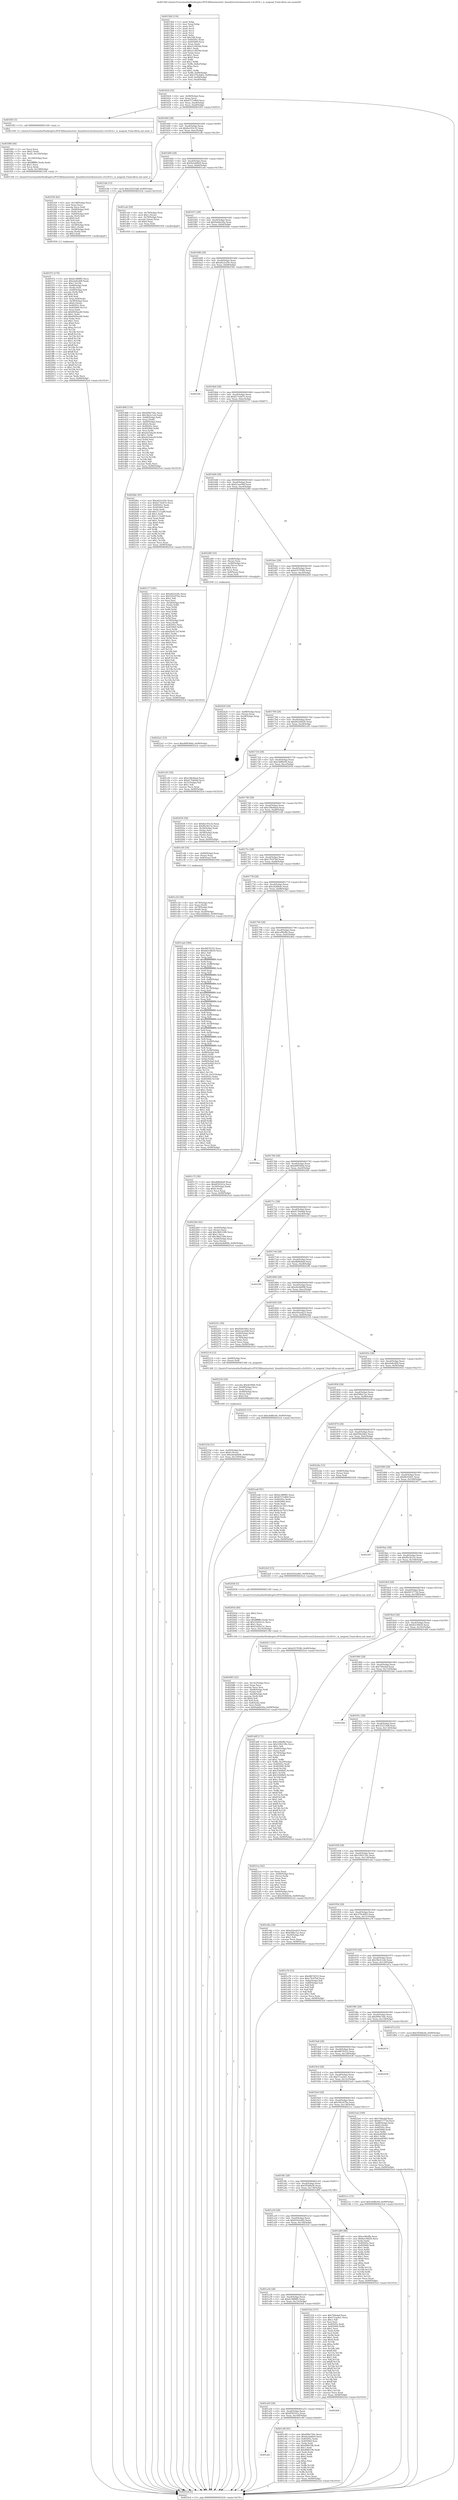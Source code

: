 digraph "0x4015b0" {
  label = "0x4015b0 (/mnt/c/Users/mathe/Desktop/tcc/POCII/binaries/extr_linuxdriversi2cbussesi2c-s3c2410.c_is_msgend_Final-ollvm.out::main(0))"
  labelloc = "t"
  node[shape=record]

  Entry [label="",width=0.3,height=0.3,shape=circle,fillcolor=black,style=filled]
  "0x401624" [label="{
     0x401624 [32]\l
     | [instrs]\l
     &nbsp;&nbsp;0x401624 \<+6\>: mov -0x90(%rbp),%eax\l
     &nbsp;&nbsp;0x40162a \<+2\>: mov %eax,%ecx\l
     &nbsp;&nbsp;0x40162c \<+6\>: sub $0x8757e8b9,%ecx\l
     &nbsp;&nbsp;0x401632 \<+6\>: mov %eax,-0xa4(%rbp)\l
     &nbsp;&nbsp;0x401638 \<+6\>: mov %ecx,-0xa8(%rbp)\l
     &nbsp;&nbsp;0x40163e \<+6\>: je 0000000000401f03 \<main+0x953\>\l
  }"]
  "0x401f03" [label="{
     0x401f03 [5]\l
     | [instrs]\l
     &nbsp;&nbsp;0x401f03 \<+5\>: call 0000000000401160 \<next_i\>\l
     | [calls]\l
     &nbsp;&nbsp;0x401160 \{1\} (/mnt/c/Users/mathe/Desktop/tcc/POCII/binaries/extr_linuxdriversi2cbussesi2c-s3c2410.c_is_msgend_Final-ollvm.out::next_i)\l
  }"]
  "0x401644" [label="{
     0x401644 [28]\l
     | [instrs]\l
     &nbsp;&nbsp;0x401644 \<+5\>: jmp 0000000000401649 \<main+0x99\>\l
     &nbsp;&nbsp;0x401649 \<+6\>: mov -0xa4(%rbp),%eax\l
     &nbsp;&nbsp;0x40164f \<+5\>: sub $0x8a193c32,%eax\l
     &nbsp;&nbsp;0x401654 \<+6\>: mov %eax,-0xac(%rbp)\l
     &nbsp;&nbsp;0x40165a \<+6\>: je 00000000004021db \<main+0xc2b\>\l
  }"]
  Exit [label="",width=0.3,height=0.3,shape=circle,fillcolor=black,style=filled,peripheries=2]
  "0x4021db" [label="{
     0x4021db [15]\l
     | [instrs]\l
     &nbsp;&nbsp;0x4021db \<+10\>: movl $0x322516df,-0x90(%rbp)\l
     &nbsp;&nbsp;0x4021e5 \<+5\>: jmp 00000000004025cd \<main+0x101d\>\l
  }"]
  "0x401660" [label="{
     0x401660 [28]\l
     | [instrs]\l
     &nbsp;&nbsp;0x401660 \<+5\>: jmp 0000000000401665 \<main+0xb5\>\l
     &nbsp;&nbsp;0x401665 \<+6\>: mov -0xa4(%rbp),%eax\l
     &nbsp;&nbsp;0x40166b \<+5\>: sub $0x9a5dd0e9,%eax\l
     &nbsp;&nbsp;0x401670 \<+6\>: mov %eax,-0xb0(%rbp)\l
     &nbsp;&nbsp;0x401676 \<+6\>: je 0000000000401ceb \<main+0x73b\>\l
  }"]
  "0x4022e9" [label="{
     0x4022e9 [15]\l
     | [instrs]\l
     &nbsp;&nbsp;0x4022e9 \<+10\>: movl $0x6542ed45,-0x90(%rbp)\l
     &nbsp;&nbsp;0x4022f3 \<+5\>: jmp 00000000004025cd \<main+0x101d\>\l
  }"]
  "0x401ceb" [label="{
     0x401ceb [29]\l
     | [instrs]\l
     &nbsp;&nbsp;0x401ceb \<+4\>: mov -0x70(%rbp),%rax\l
     &nbsp;&nbsp;0x401cef \<+6\>: movl $0x1,(%rax)\l
     &nbsp;&nbsp;0x401cf5 \<+4\>: mov -0x70(%rbp),%rax\l
     &nbsp;&nbsp;0x401cf9 \<+3\>: movslq (%rax),%rax\l
     &nbsp;&nbsp;0x401cfc \<+4\>: shl $0x4,%rax\l
     &nbsp;&nbsp;0x401d00 \<+3\>: mov %rax,%rdi\l
     &nbsp;&nbsp;0x401d03 \<+5\>: call 0000000000401050 \<malloc@plt\>\l
     | [calls]\l
     &nbsp;&nbsp;0x401050 \{1\} (unknown)\l
  }"]
  "0x40167c" [label="{
     0x40167c [28]\l
     | [instrs]\l
     &nbsp;&nbsp;0x40167c \<+5\>: jmp 0000000000401681 \<main+0xd1\>\l
     &nbsp;&nbsp;0x401681 \<+6\>: mov -0xa4(%rbp),%eax\l
     &nbsp;&nbsp;0x401687 \<+5\>: sub $0x9ab0a50a,%eax\l
     &nbsp;&nbsp;0x40168c \<+6\>: mov %eax,-0xb4(%rbp)\l
     &nbsp;&nbsp;0x401692 \<+6\>: je 00000000004020bc \<main+0xb0c\>\l
  }"]
  "0x4022a1" [label="{
     0x4022a1 [15]\l
     | [instrs]\l
     &nbsp;&nbsp;0x4022a1 \<+10\>: movl $0xd0f9366d,-0x90(%rbp)\l
     &nbsp;&nbsp;0x4022ab \<+5\>: jmp 00000000004025cd \<main+0x101d\>\l
  }"]
  "0x4020bc" [label="{
     0x4020bc [91]\l
     | [instrs]\l
     &nbsp;&nbsp;0x4020bc \<+5\>: mov $0xa622e29c,%eax\l
     &nbsp;&nbsp;0x4020c1 \<+5\>: mov $0xb17eb47e,%ecx\l
     &nbsp;&nbsp;0x4020c6 \<+7\>: mov 0x40505c,%edx\l
     &nbsp;&nbsp;0x4020cd \<+7\>: mov 0x405060,%esi\l
     &nbsp;&nbsp;0x4020d4 \<+2\>: mov %edx,%edi\l
     &nbsp;&nbsp;0x4020d6 \<+6\>: add $0x1115a4ff,%edi\l
     &nbsp;&nbsp;0x4020dc \<+3\>: sub $0x1,%edi\l
     &nbsp;&nbsp;0x4020df \<+6\>: sub $0x1115a4ff,%edi\l
     &nbsp;&nbsp;0x4020e5 \<+3\>: imul %edi,%edx\l
     &nbsp;&nbsp;0x4020e8 \<+3\>: and $0x1,%edx\l
     &nbsp;&nbsp;0x4020eb \<+3\>: cmp $0x0,%edx\l
     &nbsp;&nbsp;0x4020ee \<+4\>: sete %r8b\l
     &nbsp;&nbsp;0x4020f2 \<+3\>: cmp $0xa,%esi\l
     &nbsp;&nbsp;0x4020f5 \<+4\>: setl %r9b\l
     &nbsp;&nbsp;0x4020f9 \<+3\>: mov %r8b,%r10b\l
     &nbsp;&nbsp;0x4020fc \<+3\>: and %r9b,%r10b\l
     &nbsp;&nbsp;0x4020ff \<+3\>: xor %r9b,%r8b\l
     &nbsp;&nbsp;0x402102 \<+3\>: or %r8b,%r10b\l
     &nbsp;&nbsp;0x402105 \<+4\>: test $0x1,%r10b\l
     &nbsp;&nbsp;0x402109 \<+3\>: cmovne %ecx,%eax\l
     &nbsp;&nbsp;0x40210c \<+6\>: mov %eax,-0x90(%rbp)\l
     &nbsp;&nbsp;0x402112 \<+5\>: jmp 00000000004025cd \<main+0x101d\>\l
  }"]
  "0x401698" [label="{
     0x401698 [28]\l
     | [instrs]\l
     &nbsp;&nbsp;0x401698 \<+5\>: jmp 000000000040169d \<main+0xed\>\l
     &nbsp;&nbsp;0x40169d \<+6\>: mov -0xa4(%rbp),%eax\l
     &nbsp;&nbsp;0x4016a3 \<+5\>: sub $0xa622e29c,%eax\l
     &nbsp;&nbsp;0x4016a8 \<+6\>: mov %eax,-0xb8(%rbp)\l
     &nbsp;&nbsp;0x4016ae \<+6\>: je 000000000040258c \<main+0xfdc\>\l
  }"]
  "0x40223d" [label="{
     0x40223d [31]\l
     | [instrs]\l
     &nbsp;&nbsp;0x40223d \<+4\>: mov -0x40(%rbp),%rcx\l
     &nbsp;&nbsp;0x402241 \<+6\>: movl $0x0,(%rcx)\l
     &nbsp;&nbsp;0x402247 \<+10\>: movl $0xe6e4d498,-0x90(%rbp)\l
     &nbsp;&nbsp;0x402251 \<+6\>: mov %eax,-0x150(%rbp)\l
     &nbsp;&nbsp;0x402257 \<+5\>: jmp 00000000004025cd \<main+0x101d\>\l
  }"]
  "0x40258c" [label="{
     0x40258c\l
  }", style=dashed]
  "0x4016b4" [label="{
     0x4016b4 [28]\l
     | [instrs]\l
     &nbsp;&nbsp;0x4016b4 \<+5\>: jmp 00000000004016b9 \<main+0x109\>\l
     &nbsp;&nbsp;0x4016b9 \<+6\>: mov -0xa4(%rbp),%eax\l
     &nbsp;&nbsp;0x4016bf \<+5\>: sub $0xb17eb47e,%eax\l
     &nbsp;&nbsp;0x4016c4 \<+6\>: mov %eax,-0xbc(%rbp)\l
     &nbsp;&nbsp;0x4016ca \<+6\>: je 0000000000402117 \<main+0xb67\>\l
  }"]
  "0x402220" [label="{
     0x402220 [29]\l
     | [instrs]\l
     &nbsp;&nbsp;0x402220 \<+10\>: movabs $0x4030b6,%rdi\l
     &nbsp;&nbsp;0x40222a \<+4\>: mov -0x48(%rbp),%rcx\l
     &nbsp;&nbsp;0x40222e \<+2\>: mov %eax,(%rcx)\l
     &nbsp;&nbsp;0x402230 \<+4\>: mov -0x48(%rbp),%rcx\l
     &nbsp;&nbsp;0x402234 \<+2\>: mov (%rcx),%esi\l
     &nbsp;&nbsp;0x402236 \<+2\>: mov $0x0,%al\l
     &nbsp;&nbsp;0x402238 \<+5\>: call 0000000000401040 \<printf@plt\>\l
     | [calls]\l
     &nbsp;&nbsp;0x401040 \{1\} (unknown)\l
  }"]
  "0x402117" [label="{
     0x402117 [181]\l
     | [instrs]\l
     &nbsp;&nbsp;0x402117 \<+5\>: mov $0xa622e29c,%eax\l
     &nbsp;&nbsp;0x40211c \<+5\>: mov $0x592e970a,%ecx\l
     &nbsp;&nbsp;0x402121 \<+2\>: mov $0x1,%dl\l
     &nbsp;&nbsp;0x402123 \<+2\>: xor %esi,%esi\l
     &nbsp;&nbsp;0x402125 \<+4\>: mov -0x50(%rbp),%rdi\l
     &nbsp;&nbsp;0x402129 \<+3\>: mov (%rdi),%r8d\l
     &nbsp;&nbsp;0x40212c \<+3\>: mov %esi,%r9d\l
     &nbsp;&nbsp;0x40212f \<+3\>: sub %r8d,%r9d\l
     &nbsp;&nbsp;0x402132 \<+3\>: mov %esi,%r8d\l
     &nbsp;&nbsp;0x402135 \<+4\>: sub $0x1,%r8d\l
     &nbsp;&nbsp;0x402139 \<+3\>: add %r8d,%r9d\l
     &nbsp;&nbsp;0x40213c \<+3\>: sub %r9d,%esi\l
     &nbsp;&nbsp;0x40213f \<+4\>: mov -0x50(%rbp),%rdi\l
     &nbsp;&nbsp;0x402143 \<+2\>: mov %esi,(%rdi)\l
     &nbsp;&nbsp;0x402145 \<+7\>: mov 0x40505c,%esi\l
     &nbsp;&nbsp;0x40214c \<+8\>: mov 0x405060,%r8d\l
     &nbsp;&nbsp;0x402154 \<+3\>: mov %esi,%r9d\l
     &nbsp;&nbsp;0x402157 \<+7\>: sub $0xd2e013cf,%r9d\l
     &nbsp;&nbsp;0x40215e \<+4\>: sub $0x1,%r9d\l
     &nbsp;&nbsp;0x402162 \<+7\>: add $0xd2e013cf,%r9d\l
     &nbsp;&nbsp;0x402169 \<+4\>: imul %r9d,%esi\l
     &nbsp;&nbsp;0x40216d \<+3\>: and $0x1,%esi\l
     &nbsp;&nbsp;0x402170 \<+3\>: cmp $0x0,%esi\l
     &nbsp;&nbsp;0x402173 \<+4\>: sete %r10b\l
     &nbsp;&nbsp;0x402177 \<+4\>: cmp $0xa,%r8d\l
     &nbsp;&nbsp;0x40217b \<+4\>: setl %r11b\l
     &nbsp;&nbsp;0x40217f \<+3\>: mov %r10b,%bl\l
     &nbsp;&nbsp;0x402182 \<+3\>: xor $0xff,%bl\l
     &nbsp;&nbsp;0x402185 \<+3\>: mov %r11b,%r14b\l
     &nbsp;&nbsp;0x402188 \<+4\>: xor $0xff,%r14b\l
     &nbsp;&nbsp;0x40218c \<+3\>: xor $0x0,%dl\l
     &nbsp;&nbsp;0x40218f \<+3\>: mov %bl,%r15b\l
     &nbsp;&nbsp;0x402192 \<+4\>: and $0x0,%r15b\l
     &nbsp;&nbsp;0x402196 \<+3\>: and %dl,%r10b\l
     &nbsp;&nbsp;0x402199 \<+3\>: mov %r14b,%r12b\l
     &nbsp;&nbsp;0x40219c \<+4\>: and $0x0,%r12b\l
     &nbsp;&nbsp;0x4021a0 \<+3\>: and %dl,%r11b\l
     &nbsp;&nbsp;0x4021a3 \<+3\>: or %r10b,%r15b\l
     &nbsp;&nbsp;0x4021a6 \<+3\>: or %r11b,%r12b\l
     &nbsp;&nbsp;0x4021a9 \<+3\>: xor %r12b,%r15b\l
     &nbsp;&nbsp;0x4021ac \<+3\>: or %r14b,%bl\l
     &nbsp;&nbsp;0x4021af \<+3\>: xor $0xff,%bl\l
     &nbsp;&nbsp;0x4021b2 \<+3\>: or $0x0,%dl\l
     &nbsp;&nbsp;0x4021b5 \<+2\>: and %dl,%bl\l
     &nbsp;&nbsp;0x4021b7 \<+3\>: or %bl,%r15b\l
     &nbsp;&nbsp;0x4021ba \<+4\>: test $0x1,%r15b\l
     &nbsp;&nbsp;0x4021be \<+3\>: cmovne %ecx,%eax\l
     &nbsp;&nbsp;0x4021c1 \<+6\>: mov %eax,-0x90(%rbp)\l
     &nbsp;&nbsp;0x4021c7 \<+5\>: jmp 00000000004025cd \<main+0x101d\>\l
  }"]
  "0x4016d0" [label="{
     0x4016d0 [28]\l
     | [instrs]\l
     &nbsp;&nbsp;0x4016d0 \<+5\>: jmp 00000000004016d5 \<main+0x125\>\l
     &nbsp;&nbsp;0x4016d5 \<+6\>: mov -0xa4(%rbp),%eax\l
     &nbsp;&nbsp;0x4016db \<+5\>: sub $0xb1aee94f,%eax\l
     &nbsp;&nbsp;0x4016e0 \<+6\>: mov %eax,-0xc0(%rbp)\l
     &nbsp;&nbsp;0x4016e6 \<+6\>: je 0000000000402280 \<main+0xcd0\>\l
  }"]
  "0x402085" [label="{
     0x402085 [55]\l
     | [instrs]\l
     &nbsp;&nbsp;0x402085 \<+6\>: mov -0x14c(%rbp),%ecx\l
     &nbsp;&nbsp;0x40208b \<+3\>: imul %eax,%ecx\l
     &nbsp;&nbsp;0x40208e \<+3\>: movslq %ecx,%rsi\l
     &nbsp;&nbsp;0x402091 \<+4\>: mov -0x68(%rbp),%rdi\l
     &nbsp;&nbsp;0x402095 \<+3\>: mov (%rdi),%rdi\l
     &nbsp;&nbsp;0x402098 \<+4\>: mov -0x60(%rbp),%r8\l
     &nbsp;&nbsp;0x40209c \<+3\>: movslq (%r8),%r8\l
     &nbsp;&nbsp;0x40209f \<+4\>: shl $0x4,%r8\l
     &nbsp;&nbsp;0x4020a3 \<+3\>: add %r8,%rdi\l
     &nbsp;&nbsp;0x4020a6 \<+4\>: mov 0x8(%rdi),%rdi\l
     &nbsp;&nbsp;0x4020aa \<+3\>: mov %rsi,(%rdi)\l
     &nbsp;&nbsp;0x4020ad \<+10\>: movl $0x9ab0a50a,-0x90(%rbp)\l
     &nbsp;&nbsp;0x4020b7 \<+5\>: jmp 00000000004025cd \<main+0x101d\>\l
  }"]
  "0x402280" [label="{
     0x402280 [33]\l
     | [instrs]\l
     &nbsp;&nbsp;0x402280 \<+4\>: mov -0x68(%rbp),%rax\l
     &nbsp;&nbsp;0x402284 \<+3\>: mov (%rax),%rax\l
     &nbsp;&nbsp;0x402287 \<+4\>: mov -0x40(%rbp),%rcx\l
     &nbsp;&nbsp;0x40228b \<+3\>: movslq (%rcx),%rcx\l
     &nbsp;&nbsp;0x40228e \<+4\>: shl $0x4,%rcx\l
     &nbsp;&nbsp;0x402292 \<+3\>: add %rcx,%rax\l
     &nbsp;&nbsp;0x402295 \<+4\>: mov 0x8(%rax),%rax\l
     &nbsp;&nbsp;0x402299 \<+3\>: mov %rax,%rdi\l
     &nbsp;&nbsp;0x40229c \<+5\>: call 0000000000401030 \<free@plt\>\l
     | [calls]\l
     &nbsp;&nbsp;0x401030 \{1\} (unknown)\l
  }"]
  "0x4016ec" [label="{
     0x4016ec [28]\l
     | [instrs]\l
     &nbsp;&nbsp;0x4016ec \<+5\>: jmp 00000000004016f1 \<main+0x141\>\l
     &nbsp;&nbsp;0x4016f1 \<+6\>: mov -0xa4(%rbp),%eax\l
     &nbsp;&nbsp;0x4016f7 \<+5\>: sub $0xb35705f6,%eax\l
     &nbsp;&nbsp;0x4016fc \<+6\>: mov %eax,-0xc4(%rbp)\l
     &nbsp;&nbsp;0x401702 \<+6\>: je 0000000000402420 \<main+0xe70\>\l
  }"]
  "0x40205d" [label="{
     0x40205d [40]\l
     | [instrs]\l
     &nbsp;&nbsp;0x40205d \<+5\>: mov $0x2,%ecx\l
     &nbsp;&nbsp;0x402062 \<+1\>: cltd\l
     &nbsp;&nbsp;0x402063 \<+2\>: idiv %ecx\l
     &nbsp;&nbsp;0x402065 \<+6\>: imul $0xfffffffe,%edx,%ecx\l
     &nbsp;&nbsp;0x40206b \<+6\>: sub $0x55d2b12c,%ecx\l
     &nbsp;&nbsp;0x402071 \<+3\>: add $0x1,%ecx\l
     &nbsp;&nbsp;0x402074 \<+6\>: add $0x55d2b12c,%ecx\l
     &nbsp;&nbsp;0x40207a \<+6\>: mov %ecx,-0x14c(%rbp)\l
     &nbsp;&nbsp;0x402080 \<+5\>: call 0000000000401160 \<next_i\>\l
     | [calls]\l
     &nbsp;&nbsp;0x401160 \{1\} (/mnt/c/Users/mathe/Desktop/tcc/POCII/binaries/extr_linuxdriversi2cbussesi2c-s3c2410.c_is_msgend_Final-ollvm.out::next_i)\l
  }"]
  "0x402420" [label="{
     0x402420 [24]\l
     | [instrs]\l
     &nbsp;&nbsp;0x402420 \<+7\>: mov -0x88(%rbp),%rax\l
     &nbsp;&nbsp;0x402427 \<+2\>: mov (%rax),%eax\l
     &nbsp;&nbsp;0x402429 \<+4\>: lea -0x28(%rbp),%rsp\l
     &nbsp;&nbsp;0x40242d \<+1\>: pop %rbx\l
     &nbsp;&nbsp;0x40242e \<+2\>: pop %r12\l
     &nbsp;&nbsp;0x402430 \<+2\>: pop %r13\l
     &nbsp;&nbsp;0x402432 \<+2\>: pop %r14\l
     &nbsp;&nbsp;0x402434 \<+2\>: pop %r15\l
     &nbsp;&nbsp;0x402436 \<+1\>: pop %rbp\l
     &nbsp;&nbsp;0x402437 \<+1\>: ret\l
  }"]
  "0x401708" [label="{
     0x401708 [28]\l
     | [instrs]\l
     &nbsp;&nbsp;0x401708 \<+5\>: jmp 000000000040170d \<main+0x15d\>\l
     &nbsp;&nbsp;0x40170d \<+6\>: mov -0xa4(%rbp),%eax\l
     &nbsp;&nbsp;0x401713 \<+5\>: sub $0xb6256629,%eax\l
     &nbsp;&nbsp;0x401718 \<+6\>: mov %eax,-0xc8(%rbp)\l
     &nbsp;&nbsp;0x40171e \<+6\>: je 0000000000401c05 \<main+0x655\>\l
  }"]
  "0x401f72" [label="{
     0x401f72 [179]\l
     | [instrs]\l
     &nbsp;&nbsp;0x401f72 \<+5\>: mov $0x6c388f85,%ecx\l
     &nbsp;&nbsp;0x401f77 \<+5\>: mov $0xefa8cd09,%edx\l
     &nbsp;&nbsp;0x401f7c \<+3\>: mov $0x1,%r10b\l
     &nbsp;&nbsp;0x401f7f \<+4\>: mov -0x68(%rbp),%rdi\l
     &nbsp;&nbsp;0x401f83 \<+3\>: mov (%rdi),%rdi\l
     &nbsp;&nbsp;0x401f86 \<+4\>: mov -0x60(%rbp),%r8\l
     &nbsp;&nbsp;0x401f8a \<+3\>: movslq (%r8),%r8\l
     &nbsp;&nbsp;0x401f8d \<+4\>: shl $0x4,%r8\l
     &nbsp;&nbsp;0x401f91 \<+3\>: add %r8,%rdi\l
     &nbsp;&nbsp;0x401f94 \<+4\>: mov %rax,0x8(%rdi)\l
     &nbsp;&nbsp;0x401f98 \<+4\>: mov -0x50(%rbp),%rax\l
     &nbsp;&nbsp;0x401f9c \<+6\>: movl $0x0,(%rax)\l
     &nbsp;&nbsp;0x401fa2 \<+7\>: mov 0x40505c,%esi\l
     &nbsp;&nbsp;0x401fa9 \<+8\>: mov 0x405060,%r11d\l
     &nbsp;&nbsp;0x401fb1 \<+2\>: mov %esi,%ebx\l
     &nbsp;&nbsp;0x401fb3 \<+6\>: sub $0x6920aa40,%ebx\l
     &nbsp;&nbsp;0x401fb9 \<+3\>: sub $0x1,%ebx\l
     &nbsp;&nbsp;0x401fbc \<+6\>: add $0x6920aa40,%ebx\l
     &nbsp;&nbsp;0x401fc2 \<+3\>: imul %ebx,%esi\l
     &nbsp;&nbsp;0x401fc5 \<+3\>: and $0x1,%esi\l
     &nbsp;&nbsp;0x401fc8 \<+3\>: cmp $0x0,%esi\l
     &nbsp;&nbsp;0x401fcb \<+4\>: sete %r14b\l
     &nbsp;&nbsp;0x401fcf \<+4\>: cmp $0xa,%r11d\l
     &nbsp;&nbsp;0x401fd3 \<+4\>: setl %r15b\l
     &nbsp;&nbsp;0x401fd7 \<+3\>: mov %r14b,%r12b\l
     &nbsp;&nbsp;0x401fda \<+4\>: xor $0xff,%r12b\l
     &nbsp;&nbsp;0x401fde \<+3\>: mov %r15b,%r13b\l
     &nbsp;&nbsp;0x401fe1 \<+4\>: xor $0xff,%r13b\l
     &nbsp;&nbsp;0x401fe5 \<+4\>: xor $0x1,%r10b\l
     &nbsp;&nbsp;0x401fe9 \<+3\>: mov %r12b,%al\l
     &nbsp;&nbsp;0x401fec \<+2\>: and $0xff,%al\l
     &nbsp;&nbsp;0x401fee \<+3\>: and %r10b,%r14b\l
     &nbsp;&nbsp;0x401ff1 \<+3\>: mov %r13b,%sil\l
     &nbsp;&nbsp;0x401ff4 \<+4\>: and $0xff,%sil\l
     &nbsp;&nbsp;0x401ff8 \<+3\>: and %r10b,%r15b\l
     &nbsp;&nbsp;0x401ffb \<+3\>: or %r14b,%al\l
     &nbsp;&nbsp;0x401ffe \<+3\>: or %r15b,%sil\l
     &nbsp;&nbsp;0x402001 \<+3\>: xor %sil,%al\l
     &nbsp;&nbsp;0x402004 \<+3\>: or %r13b,%r12b\l
     &nbsp;&nbsp;0x402007 \<+4\>: xor $0xff,%r12b\l
     &nbsp;&nbsp;0x40200b \<+4\>: or $0x1,%r10b\l
     &nbsp;&nbsp;0x40200f \<+3\>: and %r10b,%r12b\l
     &nbsp;&nbsp;0x402012 \<+3\>: or %r12b,%al\l
     &nbsp;&nbsp;0x402015 \<+2\>: test $0x1,%al\l
     &nbsp;&nbsp;0x402017 \<+3\>: cmovne %edx,%ecx\l
     &nbsp;&nbsp;0x40201a \<+6\>: mov %ecx,-0x90(%rbp)\l
     &nbsp;&nbsp;0x402020 \<+5\>: jmp 00000000004025cd \<main+0x101d\>\l
  }"]
  "0x401c05" [label="{
     0x401c05 [30]\l
     | [instrs]\l
     &nbsp;&nbsp;0x401c05 \<+5\>: mov $0xc58e4bad,%eax\l
     &nbsp;&nbsp;0x401c0a \<+5\>: mov $0xd17b44dd,%ecx\l
     &nbsp;&nbsp;0x401c0f \<+3\>: mov -0x31(%rbp),%dl\l
     &nbsp;&nbsp;0x401c12 \<+3\>: test $0x1,%dl\l
     &nbsp;&nbsp;0x401c15 \<+3\>: cmovne %ecx,%eax\l
     &nbsp;&nbsp;0x401c18 \<+6\>: mov %eax,-0x90(%rbp)\l
     &nbsp;&nbsp;0x401c1e \<+5\>: jmp 00000000004025cd \<main+0x101d\>\l
  }"]
  "0x401724" [label="{
     0x401724 [28]\l
     | [instrs]\l
     &nbsp;&nbsp;0x401724 \<+5\>: jmp 0000000000401729 \<main+0x179\>\l
     &nbsp;&nbsp;0x401729 \<+6\>: mov -0xa4(%rbp),%eax\l
     &nbsp;&nbsp;0x40172f \<+5\>: sub $0xc4dfbc04,%eax\l
     &nbsp;&nbsp;0x401734 \<+6\>: mov %eax,-0xcc(%rbp)\l
     &nbsp;&nbsp;0x40173a \<+6\>: je 0000000000402034 \<main+0xa84\>\l
  }"]
  "0x401f34" [label="{
     0x401f34 [62]\l
     | [instrs]\l
     &nbsp;&nbsp;0x401f34 \<+6\>: mov -0x148(%rbp),%ecx\l
     &nbsp;&nbsp;0x401f3a \<+3\>: imul %eax,%ecx\l
     &nbsp;&nbsp;0x401f3d \<+3\>: movslq %ecx,%rdi\l
     &nbsp;&nbsp;0x401f40 \<+4\>: mov -0x68(%rbp),%r8\l
     &nbsp;&nbsp;0x401f44 \<+3\>: mov (%r8),%r8\l
     &nbsp;&nbsp;0x401f47 \<+4\>: mov -0x60(%rbp),%r9\l
     &nbsp;&nbsp;0x401f4b \<+3\>: movslq (%r9),%r9\l
     &nbsp;&nbsp;0x401f4e \<+4\>: shl $0x4,%r9\l
     &nbsp;&nbsp;0x401f52 \<+3\>: add %r9,%r8\l
     &nbsp;&nbsp;0x401f55 \<+3\>: mov %rdi,(%r8)\l
     &nbsp;&nbsp;0x401f58 \<+4\>: mov -0x58(%rbp),%rdi\l
     &nbsp;&nbsp;0x401f5c \<+6\>: movl $0x1,(%rdi)\l
     &nbsp;&nbsp;0x401f62 \<+4\>: mov -0x58(%rbp),%rdi\l
     &nbsp;&nbsp;0x401f66 \<+3\>: movslq (%rdi),%rdi\l
     &nbsp;&nbsp;0x401f69 \<+4\>: shl $0x3,%rdi\l
     &nbsp;&nbsp;0x401f6d \<+5\>: call 0000000000401050 \<malloc@plt\>\l
     | [calls]\l
     &nbsp;&nbsp;0x401050 \{1\} (unknown)\l
  }"]
  "0x402034" [label="{
     0x402034 [36]\l
     | [instrs]\l
     &nbsp;&nbsp;0x402034 \<+5\>: mov $0x8a193c32,%eax\l
     &nbsp;&nbsp;0x402039 \<+5\>: mov $0xf9e3b15e,%ecx\l
     &nbsp;&nbsp;0x40203e \<+4\>: mov -0x50(%rbp),%rdx\l
     &nbsp;&nbsp;0x402042 \<+2\>: mov (%rdx),%esi\l
     &nbsp;&nbsp;0x402044 \<+4\>: mov -0x58(%rbp),%rdx\l
     &nbsp;&nbsp;0x402048 \<+2\>: cmp (%rdx),%esi\l
     &nbsp;&nbsp;0x40204a \<+3\>: cmovl %ecx,%eax\l
     &nbsp;&nbsp;0x40204d \<+6\>: mov %eax,-0x90(%rbp)\l
     &nbsp;&nbsp;0x402053 \<+5\>: jmp 00000000004025cd \<main+0x101d\>\l
  }"]
  "0x401740" [label="{
     0x401740 [28]\l
     | [instrs]\l
     &nbsp;&nbsp;0x401740 \<+5\>: jmp 0000000000401745 \<main+0x195\>\l
     &nbsp;&nbsp;0x401745 \<+6\>: mov -0xa4(%rbp),%eax\l
     &nbsp;&nbsp;0x40174b \<+5\>: sub $0xc58e4bad,%eax\l
     &nbsp;&nbsp;0x401750 \<+6\>: mov %eax,-0xd0(%rbp)\l
     &nbsp;&nbsp;0x401756 \<+6\>: je 0000000000401c44 \<main+0x694\>\l
  }"]
  "0x401f08" [label="{
     0x401f08 [44]\l
     | [instrs]\l
     &nbsp;&nbsp;0x401f08 \<+2\>: xor %ecx,%ecx\l
     &nbsp;&nbsp;0x401f0a \<+5\>: mov $0x2,%edx\l
     &nbsp;&nbsp;0x401f0f \<+6\>: mov %edx,-0x144(%rbp)\l
     &nbsp;&nbsp;0x401f15 \<+1\>: cltd\l
     &nbsp;&nbsp;0x401f16 \<+6\>: mov -0x144(%rbp),%esi\l
     &nbsp;&nbsp;0x401f1c \<+2\>: idiv %esi\l
     &nbsp;&nbsp;0x401f1e \<+6\>: imul $0xfffffffe,%edx,%edx\l
     &nbsp;&nbsp;0x401f24 \<+3\>: sub $0x1,%ecx\l
     &nbsp;&nbsp;0x401f27 \<+2\>: sub %ecx,%edx\l
     &nbsp;&nbsp;0x401f29 \<+6\>: mov %edx,-0x148(%rbp)\l
     &nbsp;&nbsp;0x401f2f \<+5\>: call 0000000000401160 \<next_i\>\l
     | [calls]\l
     &nbsp;&nbsp;0x401160 \{1\} (/mnt/c/Users/mathe/Desktop/tcc/POCII/binaries/extr_linuxdriversi2cbussesi2c-s3c2410.c_is_msgend_Final-ollvm.out::next_i)\l
  }"]
  "0x401c44" [label="{
     0x401c44 [16]\l
     | [instrs]\l
     &nbsp;&nbsp;0x401c44 \<+4\>: mov -0x80(%rbp),%rax\l
     &nbsp;&nbsp;0x401c48 \<+3\>: mov (%rax),%rax\l
     &nbsp;&nbsp;0x401c4b \<+4\>: mov 0x8(%rax),%rdi\l
     &nbsp;&nbsp;0x401c4f \<+5\>: call 0000000000401060 \<atoi@plt\>\l
     | [calls]\l
     &nbsp;&nbsp;0x401060 \{1\} (unknown)\l
  }"]
  "0x40175c" [label="{
     0x40175c [28]\l
     | [instrs]\l
     &nbsp;&nbsp;0x40175c \<+5\>: jmp 0000000000401761 \<main+0x1b1\>\l
     &nbsp;&nbsp;0x401761 \<+6\>: mov -0xa4(%rbp),%eax\l
     &nbsp;&nbsp;0x401767 \<+5\>: sub $0xc7fc97b4,%eax\l
     &nbsp;&nbsp;0x40176c \<+6\>: mov %eax,-0xd4(%rbp)\l
     &nbsp;&nbsp;0x401772 \<+6\>: je 0000000000401aab \<main+0x4fb\>\l
  }"]
  "0x401d08" [label="{
     0x401d08 [114]\l
     | [instrs]\l
     &nbsp;&nbsp;0x401d08 \<+5\>: mov $0x499e744c,%ecx\l
     &nbsp;&nbsp;0x401d0d \<+5\>: mov $0x38e5c1eb,%edx\l
     &nbsp;&nbsp;0x401d12 \<+4\>: mov -0x68(%rbp),%rdi\l
     &nbsp;&nbsp;0x401d16 \<+3\>: mov %rax,(%rdi)\l
     &nbsp;&nbsp;0x401d19 \<+4\>: mov -0x60(%rbp),%rax\l
     &nbsp;&nbsp;0x401d1d \<+6\>: movl $0x0,(%rax)\l
     &nbsp;&nbsp;0x401d23 \<+7\>: mov 0x40505c,%esi\l
     &nbsp;&nbsp;0x401d2a \<+8\>: mov 0x405060,%r8d\l
     &nbsp;&nbsp;0x401d32 \<+3\>: mov %esi,%r9d\l
     &nbsp;&nbsp;0x401d35 \<+7\>: add $0xeb55da29,%r9d\l
     &nbsp;&nbsp;0x401d3c \<+4\>: sub $0x1,%r9d\l
     &nbsp;&nbsp;0x401d40 \<+7\>: sub $0xeb55da29,%r9d\l
     &nbsp;&nbsp;0x401d47 \<+4\>: imul %r9d,%esi\l
     &nbsp;&nbsp;0x401d4b \<+3\>: and $0x1,%esi\l
     &nbsp;&nbsp;0x401d4e \<+3\>: cmp $0x0,%esi\l
     &nbsp;&nbsp;0x401d51 \<+4\>: sete %r10b\l
     &nbsp;&nbsp;0x401d55 \<+4\>: cmp $0xa,%r8d\l
     &nbsp;&nbsp;0x401d59 \<+4\>: setl %r11b\l
     &nbsp;&nbsp;0x401d5d \<+3\>: mov %r10b,%bl\l
     &nbsp;&nbsp;0x401d60 \<+3\>: and %r11b,%bl\l
     &nbsp;&nbsp;0x401d63 \<+3\>: xor %r11b,%r10b\l
     &nbsp;&nbsp;0x401d66 \<+3\>: or %r10b,%bl\l
     &nbsp;&nbsp;0x401d69 \<+3\>: test $0x1,%bl\l
     &nbsp;&nbsp;0x401d6c \<+3\>: cmovne %edx,%ecx\l
     &nbsp;&nbsp;0x401d6f \<+6\>: mov %ecx,-0x90(%rbp)\l
     &nbsp;&nbsp;0x401d75 \<+5\>: jmp 00000000004025cd \<main+0x101d\>\l
  }"]
  "0x401aab" [label="{
     0x401aab [346]\l
     | [instrs]\l
     &nbsp;&nbsp;0x401aab \<+5\>: mov $0x4f676555,%eax\l
     &nbsp;&nbsp;0x401ab0 \<+5\>: mov $0xb6256629,%ecx\l
     &nbsp;&nbsp;0x401ab5 \<+2\>: mov $0x1,%dl\l
     &nbsp;&nbsp;0x401ab7 \<+2\>: xor %esi,%esi\l
     &nbsp;&nbsp;0x401ab9 \<+3\>: mov %rsp,%rdi\l
     &nbsp;&nbsp;0x401abc \<+4\>: add $0xfffffffffffffff0,%rdi\l
     &nbsp;&nbsp;0x401ac0 \<+3\>: mov %rdi,%rsp\l
     &nbsp;&nbsp;0x401ac3 \<+7\>: mov %rdi,-0x88(%rbp)\l
     &nbsp;&nbsp;0x401aca \<+3\>: mov %rsp,%rdi\l
     &nbsp;&nbsp;0x401acd \<+4\>: add $0xfffffffffffffff0,%rdi\l
     &nbsp;&nbsp;0x401ad1 \<+3\>: mov %rdi,%rsp\l
     &nbsp;&nbsp;0x401ad4 \<+3\>: mov %rsp,%r8\l
     &nbsp;&nbsp;0x401ad7 \<+4\>: add $0xfffffffffffffff0,%r8\l
     &nbsp;&nbsp;0x401adb \<+3\>: mov %r8,%rsp\l
     &nbsp;&nbsp;0x401ade \<+4\>: mov %r8,-0x80(%rbp)\l
     &nbsp;&nbsp;0x401ae2 \<+3\>: mov %rsp,%r8\l
     &nbsp;&nbsp;0x401ae5 \<+4\>: add $0xfffffffffffffff0,%r8\l
     &nbsp;&nbsp;0x401ae9 \<+3\>: mov %r8,%rsp\l
     &nbsp;&nbsp;0x401aec \<+4\>: mov %r8,-0x78(%rbp)\l
     &nbsp;&nbsp;0x401af0 \<+3\>: mov %rsp,%r8\l
     &nbsp;&nbsp;0x401af3 \<+4\>: add $0xfffffffffffffff0,%r8\l
     &nbsp;&nbsp;0x401af7 \<+3\>: mov %r8,%rsp\l
     &nbsp;&nbsp;0x401afa \<+4\>: mov %r8,-0x70(%rbp)\l
     &nbsp;&nbsp;0x401afe \<+3\>: mov %rsp,%r8\l
     &nbsp;&nbsp;0x401b01 \<+4\>: add $0xfffffffffffffff0,%r8\l
     &nbsp;&nbsp;0x401b05 \<+3\>: mov %r8,%rsp\l
     &nbsp;&nbsp;0x401b08 \<+4\>: mov %r8,-0x68(%rbp)\l
     &nbsp;&nbsp;0x401b0c \<+3\>: mov %rsp,%r8\l
     &nbsp;&nbsp;0x401b0f \<+4\>: add $0xfffffffffffffff0,%r8\l
     &nbsp;&nbsp;0x401b13 \<+3\>: mov %r8,%rsp\l
     &nbsp;&nbsp;0x401b16 \<+4\>: mov %r8,-0x60(%rbp)\l
     &nbsp;&nbsp;0x401b1a \<+3\>: mov %rsp,%r8\l
     &nbsp;&nbsp;0x401b1d \<+4\>: add $0xfffffffffffffff0,%r8\l
     &nbsp;&nbsp;0x401b21 \<+3\>: mov %r8,%rsp\l
     &nbsp;&nbsp;0x401b24 \<+4\>: mov %r8,-0x58(%rbp)\l
     &nbsp;&nbsp;0x401b28 \<+3\>: mov %rsp,%r8\l
     &nbsp;&nbsp;0x401b2b \<+4\>: add $0xfffffffffffffff0,%r8\l
     &nbsp;&nbsp;0x401b2f \<+3\>: mov %r8,%rsp\l
     &nbsp;&nbsp;0x401b32 \<+4\>: mov %r8,-0x50(%rbp)\l
     &nbsp;&nbsp;0x401b36 \<+3\>: mov %rsp,%r8\l
     &nbsp;&nbsp;0x401b39 \<+4\>: add $0xfffffffffffffff0,%r8\l
     &nbsp;&nbsp;0x401b3d \<+3\>: mov %r8,%rsp\l
     &nbsp;&nbsp;0x401b40 \<+4\>: mov %r8,-0x48(%rbp)\l
     &nbsp;&nbsp;0x401b44 \<+3\>: mov %rsp,%r8\l
     &nbsp;&nbsp;0x401b47 \<+4\>: add $0xfffffffffffffff0,%r8\l
     &nbsp;&nbsp;0x401b4b \<+3\>: mov %r8,%rsp\l
     &nbsp;&nbsp;0x401b4e \<+4\>: mov %r8,-0x40(%rbp)\l
     &nbsp;&nbsp;0x401b52 \<+7\>: mov -0x88(%rbp),%r8\l
     &nbsp;&nbsp;0x401b59 \<+7\>: movl $0x0,(%r8)\l
     &nbsp;&nbsp;0x401b60 \<+7\>: mov -0x94(%rbp),%r9d\l
     &nbsp;&nbsp;0x401b67 \<+3\>: mov %r9d,(%rdi)\l
     &nbsp;&nbsp;0x401b6a \<+4\>: mov -0x80(%rbp),%r8\l
     &nbsp;&nbsp;0x401b6e \<+7\>: mov -0xa0(%rbp),%r10\l
     &nbsp;&nbsp;0x401b75 \<+3\>: mov %r10,(%r8)\l
     &nbsp;&nbsp;0x401b78 \<+3\>: cmpl $0x2,(%rdi)\l
     &nbsp;&nbsp;0x401b7b \<+4\>: setne %r11b\l
     &nbsp;&nbsp;0x401b7f \<+4\>: and $0x1,%r11b\l
     &nbsp;&nbsp;0x401b83 \<+4\>: mov %r11b,-0x31(%rbp)\l
     &nbsp;&nbsp;0x401b87 \<+7\>: mov 0x40505c,%ebx\l
     &nbsp;&nbsp;0x401b8e \<+8\>: mov 0x405060,%r14d\l
     &nbsp;&nbsp;0x401b96 \<+3\>: sub $0x1,%esi\l
     &nbsp;&nbsp;0x401b99 \<+3\>: mov %ebx,%r15d\l
     &nbsp;&nbsp;0x401b9c \<+3\>: add %esi,%r15d\l
     &nbsp;&nbsp;0x401b9f \<+4\>: imul %r15d,%ebx\l
     &nbsp;&nbsp;0x401ba3 \<+3\>: and $0x1,%ebx\l
     &nbsp;&nbsp;0x401ba6 \<+3\>: cmp $0x0,%ebx\l
     &nbsp;&nbsp;0x401ba9 \<+4\>: sete %r11b\l
     &nbsp;&nbsp;0x401bad \<+4\>: cmp $0xa,%r14d\l
     &nbsp;&nbsp;0x401bb1 \<+4\>: setl %r12b\l
     &nbsp;&nbsp;0x401bb5 \<+3\>: mov %r11b,%r13b\l
     &nbsp;&nbsp;0x401bb8 \<+4\>: xor $0xff,%r13b\l
     &nbsp;&nbsp;0x401bbc \<+3\>: mov %r12b,%sil\l
     &nbsp;&nbsp;0x401bbf \<+4\>: xor $0xff,%sil\l
     &nbsp;&nbsp;0x401bc3 \<+3\>: xor $0x1,%dl\l
     &nbsp;&nbsp;0x401bc6 \<+3\>: mov %r13b,%dil\l
     &nbsp;&nbsp;0x401bc9 \<+4\>: and $0xff,%dil\l
     &nbsp;&nbsp;0x401bcd \<+3\>: and %dl,%r11b\l
     &nbsp;&nbsp;0x401bd0 \<+3\>: mov %sil,%r8b\l
     &nbsp;&nbsp;0x401bd3 \<+4\>: and $0xff,%r8b\l
     &nbsp;&nbsp;0x401bd7 \<+3\>: and %dl,%r12b\l
     &nbsp;&nbsp;0x401bda \<+3\>: or %r11b,%dil\l
     &nbsp;&nbsp;0x401bdd \<+3\>: or %r12b,%r8b\l
     &nbsp;&nbsp;0x401be0 \<+3\>: xor %r8b,%dil\l
     &nbsp;&nbsp;0x401be3 \<+3\>: or %sil,%r13b\l
     &nbsp;&nbsp;0x401be6 \<+4\>: xor $0xff,%r13b\l
     &nbsp;&nbsp;0x401bea \<+3\>: or $0x1,%dl\l
     &nbsp;&nbsp;0x401bed \<+3\>: and %dl,%r13b\l
     &nbsp;&nbsp;0x401bf0 \<+3\>: or %r13b,%dil\l
     &nbsp;&nbsp;0x401bf3 \<+4\>: test $0x1,%dil\l
     &nbsp;&nbsp;0x401bf7 \<+3\>: cmovne %ecx,%eax\l
     &nbsp;&nbsp;0x401bfa \<+6\>: mov %eax,-0x90(%rbp)\l
     &nbsp;&nbsp;0x401c00 \<+5\>: jmp 00000000004025cd \<main+0x101d\>\l
  }"]
  "0x401778" [label="{
     0x401778 [28]\l
     | [instrs]\l
     &nbsp;&nbsp;0x401778 \<+5\>: jmp 000000000040177d \<main+0x1cd\>\l
     &nbsp;&nbsp;0x40177d \<+6\>: mov -0xa4(%rbp),%eax\l
     &nbsp;&nbsp;0x401783 \<+5\>: sub $0xcd2fdb4c,%eax\l
     &nbsp;&nbsp;0x401788 \<+6\>: mov %eax,-0xd8(%rbp)\l
     &nbsp;&nbsp;0x40178e \<+6\>: je 0000000000401c72 \<main+0x6c2\>\l
  }"]
  "0x401a6c" [label="{
     0x401a6c\l
  }", style=dashed]
  "0x401c72" [label="{
     0x401c72 [30]\l
     | [instrs]\l
     &nbsp;&nbsp;0x401c72 \<+5\>: mov $0xdb8fa8a8,%eax\l
     &nbsp;&nbsp;0x401c77 \<+5\>: mov $0x6f30161a,%ecx\l
     &nbsp;&nbsp;0x401c7c \<+3\>: mov -0x30(%rbp),%edx\l
     &nbsp;&nbsp;0x401c7f \<+3\>: cmp $0x0,%edx\l
     &nbsp;&nbsp;0x401c82 \<+3\>: cmove %ecx,%eax\l
     &nbsp;&nbsp;0x401c85 \<+6\>: mov %eax,-0x90(%rbp)\l
     &nbsp;&nbsp;0x401c8b \<+5\>: jmp 00000000004025cd \<main+0x101d\>\l
  }"]
  "0x401794" [label="{
     0x401794 [28]\l
     | [instrs]\l
     &nbsp;&nbsp;0x401794 \<+5\>: jmp 0000000000401799 \<main+0x1e9\>\l
     &nbsp;&nbsp;0x401799 \<+6\>: mov -0xa4(%rbp),%eax\l
     &nbsp;&nbsp;0x40179f \<+5\>: sub $0xce90effa,%eax\l
     &nbsp;&nbsp;0x4017a4 \<+6\>: mov %eax,-0xdc(%rbp)\l
     &nbsp;&nbsp;0x4017aa \<+6\>: je 00000000004024ba \<main+0xf0a\>\l
  }"]
  "0x401c90" [label="{
     0x401c90 [91]\l
     | [instrs]\l
     &nbsp;&nbsp;0x401c90 \<+5\>: mov $0x499e744c,%eax\l
     &nbsp;&nbsp;0x401c95 \<+5\>: mov $0x9a5dd0e9,%ecx\l
     &nbsp;&nbsp;0x401c9a \<+7\>: mov 0x40505c,%edx\l
     &nbsp;&nbsp;0x401ca1 \<+7\>: mov 0x405060,%esi\l
     &nbsp;&nbsp;0x401ca8 \<+2\>: mov %edx,%edi\l
     &nbsp;&nbsp;0x401caa \<+6\>: sub $0xd96b19b,%edi\l
     &nbsp;&nbsp;0x401cb0 \<+3\>: sub $0x1,%edi\l
     &nbsp;&nbsp;0x401cb3 \<+6\>: add $0xd96b19b,%edi\l
     &nbsp;&nbsp;0x401cb9 \<+3\>: imul %edi,%edx\l
     &nbsp;&nbsp;0x401cbc \<+3\>: and $0x1,%edx\l
     &nbsp;&nbsp;0x401cbf \<+3\>: cmp $0x0,%edx\l
     &nbsp;&nbsp;0x401cc2 \<+4\>: sete %r8b\l
     &nbsp;&nbsp;0x401cc6 \<+3\>: cmp $0xa,%esi\l
     &nbsp;&nbsp;0x401cc9 \<+4\>: setl %r9b\l
     &nbsp;&nbsp;0x401ccd \<+3\>: mov %r8b,%r10b\l
     &nbsp;&nbsp;0x401cd0 \<+3\>: and %r9b,%r10b\l
     &nbsp;&nbsp;0x401cd3 \<+3\>: xor %r9b,%r8b\l
     &nbsp;&nbsp;0x401cd6 \<+3\>: or %r8b,%r10b\l
     &nbsp;&nbsp;0x401cd9 \<+4\>: test $0x1,%r10b\l
     &nbsp;&nbsp;0x401cdd \<+3\>: cmovne %ecx,%eax\l
     &nbsp;&nbsp;0x401ce0 \<+6\>: mov %eax,-0x90(%rbp)\l
     &nbsp;&nbsp;0x401ce6 \<+5\>: jmp 00000000004025cd \<main+0x101d\>\l
  }"]
  "0x4024ba" [label="{
     0x4024ba\l
  }", style=dashed]
  "0x4017b0" [label="{
     0x4017b0 [28]\l
     | [instrs]\l
     &nbsp;&nbsp;0x4017b0 \<+5\>: jmp 00000000004017b5 \<main+0x205\>\l
     &nbsp;&nbsp;0x4017b5 \<+6\>: mov -0xa4(%rbp),%eax\l
     &nbsp;&nbsp;0x4017bb \<+5\>: sub $0xd0f9366d,%eax\l
     &nbsp;&nbsp;0x4017c0 \<+6\>: mov %eax,-0xe0(%rbp)\l
     &nbsp;&nbsp;0x4017c6 \<+6\>: je 00000000004022b0 \<main+0xd00\>\l
  }"]
  "0x401a50" [label="{
     0x401a50 [28]\l
     | [instrs]\l
     &nbsp;&nbsp;0x401a50 \<+5\>: jmp 0000000000401a55 \<main+0x4a5\>\l
     &nbsp;&nbsp;0x401a55 \<+6\>: mov -0xa4(%rbp),%eax\l
     &nbsp;&nbsp;0x401a5b \<+5\>: sub $0x6f30161a,%eax\l
     &nbsp;&nbsp;0x401a60 \<+6\>: mov %eax,-0x140(%rbp)\l
     &nbsp;&nbsp;0x401a66 \<+6\>: je 0000000000401c90 \<main+0x6e0\>\l
  }"]
  "0x4022b0" [label="{
     0x4022b0 [42]\l
     | [instrs]\l
     &nbsp;&nbsp;0x4022b0 \<+4\>: mov -0x40(%rbp),%rax\l
     &nbsp;&nbsp;0x4022b4 \<+2\>: mov (%rax),%ecx\l
     &nbsp;&nbsp;0x4022b6 \<+6\>: add $0x38d210f6,%ecx\l
     &nbsp;&nbsp;0x4022bc \<+3\>: add $0x1,%ecx\l
     &nbsp;&nbsp;0x4022bf \<+6\>: sub $0x38d210f6,%ecx\l
     &nbsp;&nbsp;0x4022c5 \<+4\>: mov -0x40(%rbp),%rax\l
     &nbsp;&nbsp;0x4022c9 \<+2\>: mov %ecx,(%rax)\l
     &nbsp;&nbsp;0x4022cb \<+10\>: movl $0xe6e4d498,-0x90(%rbp)\l
     &nbsp;&nbsp;0x4022d5 \<+5\>: jmp 00000000004025cd \<main+0x101d\>\l
  }"]
  "0x4017cc" [label="{
     0x4017cc [28]\l
     | [instrs]\l
     &nbsp;&nbsp;0x4017cc \<+5\>: jmp 00000000004017d1 \<main+0x221\>\l
     &nbsp;&nbsp;0x4017d1 \<+6\>: mov -0xa4(%rbp),%eax\l
     &nbsp;&nbsp;0x4017d7 \<+5\>: sub $0xd17b44dd,%eax\l
     &nbsp;&nbsp;0x4017dc \<+6\>: mov %eax,-0xe4(%rbp)\l
     &nbsp;&nbsp;0x4017e2 \<+6\>: je 0000000000401c23 \<main+0x673\>\l
  }"]
  "0x4024df" [label="{
     0x4024df\l
  }", style=dashed]
  "0x401c23" [label="{
     0x401c23\l
  }", style=dashed]
  "0x4017e8" [label="{
     0x4017e8 [28]\l
     | [instrs]\l
     &nbsp;&nbsp;0x4017e8 \<+5\>: jmp 00000000004017ed \<main+0x23d\>\l
     &nbsp;&nbsp;0x4017ed \<+6\>: mov -0xa4(%rbp),%eax\l
     &nbsp;&nbsp;0x4017f3 \<+5\>: sub $0xdb8fa8a8,%eax\l
     &nbsp;&nbsp;0x4017f8 \<+6\>: mov %eax,-0xe8(%rbp)\l
     &nbsp;&nbsp;0x4017fe \<+6\>: je 00000000004022f8 \<main+0xd48\>\l
  }"]
  "0x401a34" [label="{
     0x401a34 [28]\l
     | [instrs]\l
     &nbsp;&nbsp;0x401a34 \<+5\>: jmp 0000000000401a39 \<main+0x489\>\l
     &nbsp;&nbsp;0x401a39 \<+6\>: mov -0xa4(%rbp),%eax\l
     &nbsp;&nbsp;0x401a3f \<+5\>: sub $0x6c388f85,%eax\l
     &nbsp;&nbsp;0x401a44 \<+6\>: mov %eax,-0x13c(%rbp)\l
     &nbsp;&nbsp;0x401a4a \<+6\>: je 00000000004024df \<main+0xf2f\>\l
  }"]
  "0x4022f8" [label="{
     0x4022f8\l
  }", style=dashed]
  "0x401804" [label="{
     0x401804 [28]\l
     | [instrs]\l
     &nbsp;&nbsp;0x401804 \<+5\>: jmp 0000000000401809 \<main+0x259\>\l
     &nbsp;&nbsp;0x401809 \<+6\>: mov -0xa4(%rbp),%eax\l
     &nbsp;&nbsp;0x40180f \<+5\>: sub $0xe6e4d498,%eax\l
     &nbsp;&nbsp;0x401814 \<+6\>: mov %eax,-0xec(%rbp)\l
     &nbsp;&nbsp;0x40181a \<+6\>: je 000000000040225c \<main+0xcac\>\l
  }"]
  "0x40231b" [label="{
     0x40231b [137]\l
     | [instrs]\l
     &nbsp;&nbsp;0x40231b \<+5\>: mov $0x744edaf,%eax\l
     &nbsp;&nbsp;0x402320 \<+5\>: mov $0x57cacbe1,%ecx\l
     &nbsp;&nbsp;0x402325 \<+2\>: mov $0x1,%dl\l
     &nbsp;&nbsp;0x402327 \<+2\>: xor %esi,%esi\l
     &nbsp;&nbsp;0x402329 \<+7\>: mov 0x40505c,%edi\l
     &nbsp;&nbsp;0x402330 \<+8\>: mov 0x405060,%r8d\l
     &nbsp;&nbsp;0x402338 \<+3\>: sub $0x1,%esi\l
     &nbsp;&nbsp;0x40233b \<+3\>: mov %edi,%r9d\l
     &nbsp;&nbsp;0x40233e \<+3\>: add %esi,%r9d\l
     &nbsp;&nbsp;0x402341 \<+4\>: imul %r9d,%edi\l
     &nbsp;&nbsp;0x402345 \<+3\>: and $0x1,%edi\l
     &nbsp;&nbsp;0x402348 \<+3\>: cmp $0x0,%edi\l
     &nbsp;&nbsp;0x40234b \<+4\>: sete %r10b\l
     &nbsp;&nbsp;0x40234f \<+4\>: cmp $0xa,%r8d\l
     &nbsp;&nbsp;0x402353 \<+4\>: setl %r11b\l
     &nbsp;&nbsp;0x402357 \<+3\>: mov %r10b,%bl\l
     &nbsp;&nbsp;0x40235a \<+3\>: xor $0xff,%bl\l
     &nbsp;&nbsp;0x40235d \<+3\>: mov %r11b,%r14b\l
     &nbsp;&nbsp;0x402360 \<+4\>: xor $0xff,%r14b\l
     &nbsp;&nbsp;0x402364 \<+3\>: xor $0x1,%dl\l
     &nbsp;&nbsp;0x402367 \<+3\>: mov %bl,%r15b\l
     &nbsp;&nbsp;0x40236a \<+4\>: and $0xff,%r15b\l
     &nbsp;&nbsp;0x40236e \<+3\>: and %dl,%r10b\l
     &nbsp;&nbsp;0x402371 \<+3\>: mov %r14b,%r12b\l
     &nbsp;&nbsp;0x402374 \<+4\>: and $0xff,%r12b\l
     &nbsp;&nbsp;0x402378 \<+3\>: and %dl,%r11b\l
     &nbsp;&nbsp;0x40237b \<+3\>: or %r10b,%r15b\l
     &nbsp;&nbsp;0x40237e \<+3\>: or %r11b,%r12b\l
     &nbsp;&nbsp;0x402381 \<+3\>: xor %r12b,%r15b\l
     &nbsp;&nbsp;0x402384 \<+3\>: or %r14b,%bl\l
     &nbsp;&nbsp;0x402387 \<+3\>: xor $0xff,%bl\l
     &nbsp;&nbsp;0x40238a \<+3\>: or $0x1,%dl\l
     &nbsp;&nbsp;0x40238d \<+2\>: and %dl,%bl\l
     &nbsp;&nbsp;0x40238f \<+3\>: or %bl,%r15b\l
     &nbsp;&nbsp;0x402392 \<+4\>: test $0x1,%r15b\l
     &nbsp;&nbsp;0x402396 \<+3\>: cmovne %ecx,%eax\l
     &nbsp;&nbsp;0x402399 \<+6\>: mov %eax,-0x90(%rbp)\l
     &nbsp;&nbsp;0x40239f \<+5\>: jmp 00000000004025cd \<main+0x101d\>\l
  }"]
  "0x40225c" [label="{
     0x40225c [36]\l
     | [instrs]\l
     &nbsp;&nbsp;0x40225c \<+5\>: mov $0xf5bb20b5,%eax\l
     &nbsp;&nbsp;0x402261 \<+5\>: mov $0xb1aee94f,%ecx\l
     &nbsp;&nbsp;0x402266 \<+4\>: mov -0x40(%rbp),%rdx\l
     &nbsp;&nbsp;0x40226a \<+2\>: mov (%rdx),%esi\l
     &nbsp;&nbsp;0x40226c \<+4\>: mov -0x70(%rbp),%rdx\l
     &nbsp;&nbsp;0x402270 \<+2\>: cmp (%rdx),%esi\l
     &nbsp;&nbsp;0x402272 \<+3\>: cmovl %ecx,%eax\l
     &nbsp;&nbsp;0x402275 \<+6\>: mov %eax,-0x90(%rbp)\l
     &nbsp;&nbsp;0x40227b \<+5\>: jmp 00000000004025cd \<main+0x101d\>\l
  }"]
  "0x401820" [label="{
     0x401820 [28]\l
     | [instrs]\l
     &nbsp;&nbsp;0x401820 \<+5\>: jmp 0000000000401825 \<main+0x275\>\l
     &nbsp;&nbsp;0x401825 \<+6\>: mov -0xa4(%rbp),%eax\l
     &nbsp;&nbsp;0x40182b \<+5\>: sub $0xe92eeb23,%eax\l
     &nbsp;&nbsp;0x401830 \<+6\>: mov %eax,-0xf0(%rbp)\l
     &nbsp;&nbsp;0x401836 \<+6\>: je 0000000000402214 \<main+0xc64\>\l
  }"]
  "0x401a18" [label="{
     0x401a18 [28]\l
     | [instrs]\l
     &nbsp;&nbsp;0x401a18 \<+5\>: jmp 0000000000401a1d \<main+0x46d\>\l
     &nbsp;&nbsp;0x401a1d \<+6\>: mov -0xa4(%rbp),%eax\l
     &nbsp;&nbsp;0x401a23 \<+5\>: sub $0x6542ed45,%eax\l
     &nbsp;&nbsp;0x401a28 \<+6\>: mov %eax,-0x138(%rbp)\l
     &nbsp;&nbsp;0x401a2e \<+6\>: je 000000000040231b \<main+0xd6b\>\l
  }"]
  "0x402214" [label="{
     0x402214 [12]\l
     | [instrs]\l
     &nbsp;&nbsp;0x402214 \<+4\>: mov -0x68(%rbp),%rax\l
     &nbsp;&nbsp;0x402218 \<+3\>: mov (%rax),%rdi\l
     &nbsp;&nbsp;0x40221b \<+5\>: call 00000000004013d0 \<is_msgend\>\l
     | [calls]\l
     &nbsp;&nbsp;0x4013d0 \{1\} (/mnt/c/Users/mathe/Desktop/tcc/POCII/binaries/extr_linuxdriversi2cbussesi2c-s3c2410.c_is_msgend_Final-ollvm.out::is_msgend)\l
  }"]
  "0x40183c" [label="{
     0x40183c [28]\l
     | [instrs]\l
     &nbsp;&nbsp;0x40183c \<+5\>: jmp 0000000000401841 \<main+0x291\>\l
     &nbsp;&nbsp;0x401841 \<+6\>: mov -0xa4(%rbp),%eax\l
     &nbsp;&nbsp;0x401847 \<+5\>: sub $0xefa8cd09,%eax\l
     &nbsp;&nbsp;0x40184c \<+6\>: mov %eax,-0xf4(%rbp)\l
     &nbsp;&nbsp;0x401852 \<+6\>: je 0000000000402025 \<main+0xa75\>\l
  }"]
  "0x401d89" [label="{
     0x401d89 [86]\l
     | [instrs]\l
     &nbsp;&nbsp;0x401d89 \<+5\>: mov $0xce90effa,%eax\l
     &nbsp;&nbsp;0x401d8e \<+5\>: mov $0xfee39d24,%ecx\l
     &nbsp;&nbsp;0x401d93 \<+2\>: xor %edx,%edx\l
     &nbsp;&nbsp;0x401d95 \<+7\>: mov 0x40505c,%esi\l
     &nbsp;&nbsp;0x401d9c \<+7\>: mov 0x405060,%edi\l
     &nbsp;&nbsp;0x401da3 \<+3\>: sub $0x1,%edx\l
     &nbsp;&nbsp;0x401da6 \<+3\>: mov %esi,%r8d\l
     &nbsp;&nbsp;0x401da9 \<+3\>: add %edx,%r8d\l
     &nbsp;&nbsp;0x401dac \<+4\>: imul %r8d,%esi\l
     &nbsp;&nbsp;0x401db0 \<+3\>: and $0x1,%esi\l
     &nbsp;&nbsp;0x401db3 \<+3\>: cmp $0x0,%esi\l
     &nbsp;&nbsp;0x401db6 \<+4\>: sete %r9b\l
     &nbsp;&nbsp;0x401dba \<+3\>: cmp $0xa,%edi\l
     &nbsp;&nbsp;0x401dbd \<+4\>: setl %r10b\l
     &nbsp;&nbsp;0x401dc1 \<+3\>: mov %r9b,%r11b\l
     &nbsp;&nbsp;0x401dc4 \<+3\>: and %r10b,%r11b\l
     &nbsp;&nbsp;0x401dc7 \<+3\>: xor %r10b,%r9b\l
     &nbsp;&nbsp;0x401dca \<+3\>: or %r9b,%r11b\l
     &nbsp;&nbsp;0x401dcd \<+4\>: test $0x1,%r11b\l
     &nbsp;&nbsp;0x401dd1 \<+3\>: cmovne %ecx,%eax\l
     &nbsp;&nbsp;0x401dd4 \<+6\>: mov %eax,-0x90(%rbp)\l
     &nbsp;&nbsp;0x401dda \<+5\>: jmp 00000000004025cd \<main+0x101d\>\l
  }"]
  "0x402025" [label="{
     0x402025 [15]\l
     | [instrs]\l
     &nbsp;&nbsp;0x402025 \<+10\>: movl $0xc4dfbc04,-0x90(%rbp)\l
     &nbsp;&nbsp;0x40202f \<+5\>: jmp 00000000004025cd \<main+0x101d\>\l
  }"]
  "0x401858" [label="{
     0x401858 [28]\l
     | [instrs]\l
     &nbsp;&nbsp;0x401858 \<+5\>: jmp 000000000040185d \<main+0x2ad\>\l
     &nbsp;&nbsp;0x40185d \<+6\>: mov -0xa4(%rbp),%eax\l
     &nbsp;&nbsp;0x401863 \<+5\>: sub $0xf386e7ac,%eax\l
     &nbsp;&nbsp;0x401868 \<+6\>: mov %eax,-0xf8(%rbp)\l
     &nbsp;&nbsp;0x40186e \<+6\>: je 0000000000401ea8 \<main+0x8f8\>\l
  }"]
  "0x4019fc" [label="{
     0x4019fc [28]\l
     | [instrs]\l
     &nbsp;&nbsp;0x4019fc \<+5\>: jmp 0000000000401a01 \<main+0x451\>\l
     &nbsp;&nbsp;0x401a01 \<+6\>: mov -0xa4(%rbp),%eax\l
     &nbsp;&nbsp;0x401a07 \<+5\>: sub $0x5f546b3b,%eax\l
     &nbsp;&nbsp;0x401a0c \<+6\>: mov %eax,-0x134(%rbp)\l
     &nbsp;&nbsp;0x401a12 \<+6\>: je 0000000000401d89 \<main+0x7d9\>\l
  }"]
  "0x401ea8" [label="{
     0x401ea8 [91]\l
     | [instrs]\l
     &nbsp;&nbsp;0x401ea8 \<+5\>: mov $0x6c388f85,%eax\l
     &nbsp;&nbsp;0x401ead \<+5\>: mov $0x8757e8b9,%ecx\l
     &nbsp;&nbsp;0x401eb2 \<+7\>: mov 0x40505c,%edx\l
     &nbsp;&nbsp;0x401eb9 \<+7\>: mov 0x405060,%esi\l
     &nbsp;&nbsp;0x401ec0 \<+2\>: mov %edx,%edi\l
     &nbsp;&nbsp;0x401ec2 \<+6\>: sub $0xbc2e7023,%edi\l
     &nbsp;&nbsp;0x401ec8 \<+3\>: sub $0x1,%edi\l
     &nbsp;&nbsp;0x401ecb \<+6\>: add $0xbc2e7023,%edi\l
     &nbsp;&nbsp;0x401ed1 \<+3\>: imul %edi,%edx\l
     &nbsp;&nbsp;0x401ed4 \<+3\>: and $0x1,%edx\l
     &nbsp;&nbsp;0x401ed7 \<+3\>: cmp $0x0,%edx\l
     &nbsp;&nbsp;0x401eda \<+4\>: sete %r8b\l
     &nbsp;&nbsp;0x401ede \<+3\>: cmp $0xa,%esi\l
     &nbsp;&nbsp;0x401ee1 \<+4\>: setl %r9b\l
     &nbsp;&nbsp;0x401ee5 \<+3\>: mov %r8b,%r10b\l
     &nbsp;&nbsp;0x401ee8 \<+3\>: and %r9b,%r10b\l
     &nbsp;&nbsp;0x401eeb \<+3\>: xor %r9b,%r8b\l
     &nbsp;&nbsp;0x401eee \<+3\>: or %r8b,%r10b\l
     &nbsp;&nbsp;0x401ef1 \<+4\>: test $0x1,%r10b\l
     &nbsp;&nbsp;0x401ef5 \<+3\>: cmovne %ecx,%eax\l
     &nbsp;&nbsp;0x401ef8 \<+6\>: mov %eax,-0x90(%rbp)\l
     &nbsp;&nbsp;0x401efe \<+5\>: jmp 00000000004025cd \<main+0x101d\>\l
  }"]
  "0x401874" [label="{
     0x401874 [28]\l
     | [instrs]\l
     &nbsp;&nbsp;0x401874 \<+5\>: jmp 0000000000401879 \<main+0x2c9\>\l
     &nbsp;&nbsp;0x401879 \<+6\>: mov -0xa4(%rbp),%eax\l
     &nbsp;&nbsp;0x40187f \<+5\>: sub $0xf5bb20b5,%eax\l
     &nbsp;&nbsp;0x401884 \<+6\>: mov %eax,-0xfc(%rbp)\l
     &nbsp;&nbsp;0x40188a \<+6\>: je 00000000004022da \<main+0xd2a\>\l
  }"]
  "0x4021cc" [label="{
     0x4021cc [15]\l
     | [instrs]\l
     &nbsp;&nbsp;0x4021cc \<+10\>: movl $0xc4dfbc04,-0x90(%rbp)\l
     &nbsp;&nbsp;0x4021d6 \<+5\>: jmp 00000000004025cd \<main+0x101d\>\l
  }"]
  "0x4022da" [label="{
     0x4022da [15]\l
     | [instrs]\l
     &nbsp;&nbsp;0x4022da \<+4\>: mov -0x68(%rbp),%rax\l
     &nbsp;&nbsp;0x4022de \<+3\>: mov (%rax),%rax\l
     &nbsp;&nbsp;0x4022e1 \<+3\>: mov %rax,%rdi\l
     &nbsp;&nbsp;0x4022e4 \<+5\>: call 0000000000401030 \<free@plt\>\l
     | [calls]\l
     &nbsp;&nbsp;0x401030 \{1\} (unknown)\l
  }"]
  "0x401890" [label="{
     0x401890 [28]\l
     | [instrs]\l
     &nbsp;&nbsp;0x401890 \<+5\>: jmp 0000000000401895 \<main+0x2e5\>\l
     &nbsp;&nbsp;0x401895 \<+6\>: mov -0xa4(%rbp),%eax\l
     &nbsp;&nbsp;0x40189b \<+5\>: sub $0xf6cf2d41,%eax\l
     &nbsp;&nbsp;0x4018a0 \<+6\>: mov %eax,-0x100(%rbp)\l
     &nbsp;&nbsp;0x4018a6 \<+6\>: je 0000000000402307 \<main+0xd57\>\l
  }"]
  "0x4019e0" [label="{
     0x4019e0 [28]\l
     | [instrs]\l
     &nbsp;&nbsp;0x4019e0 \<+5\>: jmp 00000000004019e5 \<main+0x435\>\l
     &nbsp;&nbsp;0x4019e5 \<+6\>: mov -0xa4(%rbp),%eax\l
     &nbsp;&nbsp;0x4019eb \<+5\>: sub $0x592e970a,%eax\l
     &nbsp;&nbsp;0x4019f0 \<+6\>: mov %eax,-0x130(%rbp)\l
     &nbsp;&nbsp;0x4019f6 \<+6\>: je 00000000004021cc \<main+0xc1c\>\l
  }"]
  "0x402307" [label="{
     0x402307\l
  }", style=dashed]
  "0x4018ac" [label="{
     0x4018ac [28]\l
     | [instrs]\l
     &nbsp;&nbsp;0x4018ac \<+5\>: jmp 00000000004018b1 \<main+0x301\>\l
     &nbsp;&nbsp;0x4018b1 \<+6\>: mov -0xa4(%rbp),%eax\l
     &nbsp;&nbsp;0x4018b7 \<+5\>: sub $0xf9e3b15e,%eax\l
     &nbsp;&nbsp;0x4018bc \<+6\>: mov %eax,-0x104(%rbp)\l
     &nbsp;&nbsp;0x4018c2 \<+6\>: je 0000000000402058 \<main+0xaa8\>\l
  }"]
  "0x4023a4" [label="{
     0x4023a4 [109]\l
     | [instrs]\l
     &nbsp;&nbsp;0x4023a4 \<+5\>: mov $0x744edaf,%eax\l
     &nbsp;&nbsp;0x4023a9 \<+5\>: mov $0xfd15773d,%ecx\l
     &nbsp;&nbsp;0x4023ae \<+7\>: mov -0x88(%rbp),%rdx\l
     &nbsp;&nbsp;0x4023b5 \<+6\>: movl $0x0,(%rdx)\l
     &nbsp;&nbsp;0x4023bb \<+7\>: mov 0x40505c,%esi\l
     &nbsp;&nbsp;0x4023c2 \<+7\>: mov 0x405060,%edi\l
     &nbsp;&nbsp;0x4023c9 \<+3\>: mov %esi,%r8d\l
     &nbsp;&nbsp;0x4023cc \<+7\>: sub $0x4a44f483,%r8d\l
     &nbsp;&nbsp;0x4023d3 \<+4\>: sub $0x1,%r8d\l
     &nbsp;&nbsp;0x4023d7 \<+7\>: add $0x4a44f483,%r8d\l
     &nbsp;&nbsp;0x4023de \<+4\>: imul %r8d,%esi\l
     &nbsp;&nbsp;0x4023e2 \<+3\>: and $0x1,%esi\l
     &nbsp;&nbsp;0x4023e5 \<+3\>: cmp $0x0,%esi\l
     &nbsp;&nbsp;0x4023e8 \<+4\>: sete %r9b\l
     &nbsp;&nbsp;0x4023ec \<+3\>: cmp $0xa,%edi\l
     &nbsp;&nbsp;0x4023ef \<+4\>: setl %r10b\l
     &nbsp;&nbsp;0x4023f3 \<+3\>: mov %r9b,%r11b\l
     &nbsp;&nbsp;0x4023f6 \<+3\>: and %r10b,%r11b\l
     &nbsp;&nbsp;0x4023f9 \<+3\>: xor %r10b,%r9b\l
     &nbsp;&nbsp;0x4023fc \<+3\>: or %r9b,%r11b\l
     &nbsp;&nbsp;0x4023ff \<+4\>: test $0x1,%r11b\l
     &nbsp;&nbsp;0x402403 \<+3\>: cmovne %ecx,%eax\l
     &nbsp;&nbsp;0x402406 \<+6\>: mov %eax,-0x90(%rbp)\l
     &nbsp;&nbsp;0x40240c \<+5\>: jmp 00000000004025cd \<main+0x101d\>\l
  }"]
  "0x402058" [label="{
     0x402058 [5]\l
     | [instrs]\l
     &nbsp;&nbsp;0x402058 \<+5\>: call 0000000000401160 \<next_i\>\l
     | [calls]\l
     &nbsp;&nbsp;0x401160 \{1\} (/mnt/c/Users/mathe/Desktop/tcc/POCII/binaries/extr_linuxdriversi2cbussesi2c-s3c2410.c_is_msgend_Final-ollvm.out::next_i)\l
  }"]
  "0x4018c8" [label="{
     0x4018c8 [28]\l
     | [instrs]\l
     &nbsp;&nbsp;0x4018c8 \<+5\>: jmp 00000000004018cd \<main+0x31d\>\l
     &nbsp;&nbsp;0x4018cd \<+6\>: mov -0xa4(%rbp),%eax\l
     &nbsp;&nbsp;0x4018d3 \<+5\>: sub $0xfd15773d,%eax\l
     &nbsp;&nbsp;0x4018d8 \<+6\>: mov %eax,-0x108(%rbp)\l
     &nbsp;&nbsp;0x4018de \<+6\>: je 0000000000402411 \<main+0xe61\>\l
  }"]
  "0x4019c4" [label="{
     0x4019c4 [28]\l
     | [instrs]\l
     &nbsp;&nbsp;0x4019c4 \<+5\>: jmp 00000000004019c9 \<main+0x419\>\l
     &nbsp;&nbsp;0x4019c9 \<+6\>: mov -0xa4(%rbp),%eax\l
     &nbsp;&nbsp;0x4019cf \<+5\>: sub $0x57cacbe1,%eax\l
     &nbsp;&nbsp;0x4019d4 \<+6\>: mov %eax,-0x12c(%rbp)\l
     &nbsp;&nbsp;0x4019da \<+6\>: je 00000000004023a4 \<main+0xdf4\>\l
  }"]
  "0x402411" [label="{
     0x402411 [15]\l
     | [instrs]\l
     &nbsp;&nbsp;0x402411 \<+10\>: movl $0xb35705f6,-0x90(%rbp)\l
     &nbsp;&nbsp;0x40241b \<+5\>: jmp 00000000004025cd \<main+0x101d\>\l
  }"]
  "0x4018e4" [label="{
     0x4018e4 [28]\l
     | [instrs]\l
     &nbsp;&nbsp;0x4018e4 \<+5\>: jmp 00000000004018e9 \<main+0x339\>\l
     &nbsp;&nbsp;0x4018e9 \<+6\>: mov -0xa4(%rbp),%eax\l
     &nbsp;&nbsp;0x4018ef \<+5\>: sub $0xfee39d24,%eax\l
     &nbsp;&nbsp;0x4018f4 \<+6\>: mov %eax,-0x10c(%rbp)\l
     &nbsp;&nbsp;0x4018fa \<+6\>: je 0000000000401ddf \<main+0x82f\>\l
  }"]
  "0x402438" [label="{
     0x402438\l
  }", style=dashed]
  "0x401ddf" [label="{
     0x401ddf [171]\l
     | [instrs]\l
     &nbsp;&nbsp;0x401ddf \<+5\>: mov $0xce90effa,%eax\l
     &nbsp;&nbsp;0x401de4 \<+5\>: mov $0x3382130c,%ecx\l
     &nbsp;&nbsp;0x401de9 \<+2\>: mov $0x1,%dl\l
     &nbsp;&nbsp;0x401deb \<+4\>: mov -0x60(%rbp),%rsi\l
     &nbsp;&nbsp;0x401def \<+2\>: mov (%rsi),%edi\l
     &nbsp;&nbsp;0x401df1 \<+4\>: mov -0x70(%rbp),%rsi\l
     &nbsp;&nbsp;0x401df5 \<+2\>: cmp (%rsi),%edi\l
     &nbsp;&nbsp;0x401df7 \<+4\>: setl %r8b\l
     &nbsp;&nbsp;0x401dfb \<+4\>: and $0x1,%r8b\l
     &nbsp;&nbsp;0x401dff \<+4\>: mov %r8b,-0x29(%rbp)\l
     &nbsp;&nbsp;0x401e03 \<+7\>: mov 0x40505c,%edi\l
     &nbsp;&nbsp;0x401e0a \<+8\>: mov 0x405060,%r9d\l
     &nbsp;&nbsp;0x401e12 \<+3\>: mov %edi,%r10d\l
     &nbsp;&nbsp;0x401e15 \<+7\>: sub $0x3544fbf5,%r10d\l
     &nbsp;&nbsp;0x401e1c \<+4\>: sub $0x1,%r10d\l
     &nbsp;&nbsp;0x401e20 \<+7\>: add $0x3544fbf5,%r10d\l
     &nbsp;&nbsp;0x401e27 \<+4\>: imul %r10d,%edi\l
     &nbsp;&nbsp;0x401e2b \<+3\>: and $0x1,%edi\l
     &nbsp;&nbsp;0x401e2e \<+3\>: cmp $0x0,%edi\l
     &nbsp;&nbsp;0x401e31 \<+4\>: sete %r8b\l
     &nbsp;&nbsp;0x401e35 \<+4\>: cmp $0xa,%r9d\l
     &nbsp;&nbsp;0x401e39 \<+4\>: setl %r11b\l
     &nbsp;&nbsp;0x401e3d \<+3\>: mov %r8b,%bl\l
     &nbsp;&nbsp;0x401e40 \<+3\>: xor $0xff,%bl\l
     &nbsp;&nbsp;0x401e43 \<+3\>: mov %r11b,%r14b\l
     &nbsp;&nbsp;0x401e46 \<+4\>: xor $0xff,%r14b\l
     &nbsp;&nbsp;0x401e4a \<+3\>: xor $0x1,%dl\l
     &nbsp;&nbsp;0x401e4d \<+3\>: mov %bl,%r15b\l
     &nbsp;&nbsp;0x401e50 \<+4\>: and $0xff,%r15b\l
     &nbsp;&nbsp;0x401e54 \<+3\>: and %dl,%r8b\l
     &nbsp;&nbsp;0x401e57 \<+3\>: mov %r14b,%r12b\l
     &nbsp;&nbsp;0x401e5a \<+4\>: and $0xff,%r12b\l
     &nbsp;&nbsp;0x401e5e \<+3\>: and %dl,%r11b\l
     &nbsp;&nbsp;0x401e61 \<+3\>: or %r8b,%r15b\l
     &nbsp;&nbsp;0x401e64 \<+3\>: or %r11b,%r12b\l
     &nbsp;&nbsp;0x401e67 \<+3\>: xor %r12b,%r15b\l
     &nbsp;&nbsp;0x401e6a \<+3\>: or %r14b,%bl\l
     &nbsp;&nbsp;0x401e6d \<+3\>: xor $0xff,%bl\l
     &nbsp;&nbsp;0x401e70 \<+3\>: or $0x1,%dl\l
     &nbsp;&nbsp;0x401e73 \<+2\>: and %dl,%bl\l
     &nbsp;&nbsp;0x401e75 \<+3\>: or %bl,%r15b\l
     &nbsp;&nbsp;0x401e78 \<+4\>: test $0x1,%r15b\l
     &nbsp;&nbsp;0x401e7c \<+3\>: cmovne %ecx,%eax\l
     &nbsp;&nbsp;0x401e7f \<+6\>: mov %eax,-0x90(%rbp)\l
     &nbsp;&nbsp;0x401e85 \<+5\>: jmp 00000000004025cd \<main+0x101d\>\l
  }"]
  "0x401900" [label="{
     0x401900 [28]\l
     | [instrs]\l
     &nbsp;&nbsp;0x401900 \<+5\>: jmp 0000000000401905 \<main+0x355\>\l
     &nbsp;&nbsp;0x401905 \<+6\>: mov -0xa4(%rbp),%eax\l
     &nbsp;&nbsp;0x40190b \<+5\>: sub $0x744edaf,%eax\l
     &nbsp;&nbsp;0x401910 \<+6\>: mov %eax,-0x110(%rbp)\l
     &nbsp;&nbsp;0x401916 \<+6\>: je 00000000004025b6 \<main+0x1006\>\l
  }"]
  "0x4019a8" [label="{
     0x4019a8 [28]\l
     | [instrs]\l
     &nbsp;&nbsp;0x4019a8 \<+5\>: jmp 00000000004019ad \<main+0x3fd\>\l
     &nbsp;&nbsp;0x4019ad \<+6\>: mov -0xa4(%rbp),%eax\l
     &nbsp;&nbsp;0x4019b3 \<+5\>: sub $0x4f676555,%eax\l
     &nbsp;&nbsp;0x4019b8 \<+6\>: mov %eax,-0x128(%rbp)\l
     &nbsp;&nbsp;0x4019be \<+6\>: je 0000000000402438 \<main+0xe88\>\l
  }"]
  "0x4025b6" [label="{
     0x4025b6\l
  }", style=dashed]
  "0x40191c" [label="{
     0x40191c [28]\l
     | [instrs]\l
     &nbsp;&nbsp;0x40191c \<+5\>: jmp 0000000000401921 \<main+0x371\>\l
     &nbsp;&nbsp;0x401921 \<+6\>: mov -0xa4(%rbp),%eax\l
     &nbsp;&nbsp;0x401927 \<+5\>: sub $0x322516df,%eax\l
     &nbsp;&nbsp;0x40192c \<+6\>: mov %eax,-0x114(%rbp)\l
     &nbsp;&nbsp;0x401932 \<+6\>: je 00000000004021ea \<main+0xc3a\>\l
  }"]
  "0x40247d" [label="{
     0x40247d\l
  }", style=dashed]
  "0x4021ea" [label="{
     0x4021ea [42]\l
     | [instrs]\l
     &nbsp;&nbsp;0x4021ea \<+2\>: xor %eax,%eax\l
     &nbsp;&nbsp;0x4021ec \<+4\>: mov -0x60(%rbp),%rcx\l
     &nbsp;&nbsp;0x4021f0 \<+2\>: mov (%rcx),%edx\l
     &nbsp;&nbsp;0x4021f2 \<+2\>: mov %eax,%esi\l
     &nbsp;&nbsp;0x4021f4 \<+2\>: sub %edx,%esi\l
     &nbsp;&nbsp;0x4021f6 \<+2\>: mov %eax,%edx\l
     &nbsp;&nbsp;0x4021f8 \<+3\>: sub $0x1,%edx\l
     &nbsp;&nbsp;0x4021fb \<+2\>: add %edx,%esi\l
     &nbsp;&nbsp;0x4021fd \<+2\>: sub %esi,%eax\l
     &nbsp;&nbsp;0x4021ff \<+4\>: mov -0x60(%rbp),%rcx\l
     &nbsp;&nbsp;0x402203 \<+2\>: mov %eax,(%rcx)\l
     &nbsp;&nbsp;0x402205 \<+10\>: movl $0x5f546b3b,-0x90(%rbp)\l
     &nbsp;&nbsp;0x40220f \<+5\>: jmp 00000000004025cd \<main+0x101d\>\l
  }"]
  "0x401938" [label="{
     0x401938 [28]\l
     | [instrs]\l
     &nbsp;&nbsp;0x401938 \<+5\>: jmp 000000000040193d \<main+0x38d\>\l
     &nbsp;&nbsp;0x40193d \<+6\>: mov -0xa4(%rbp),%eax\l
     &nbsp;&nbsp;0x401943 \<+5\>: sub $0x3382130c,%eax\l
     &nbsp;&nbsp;0x401948 \<+6\>: mov %eax,-0x118(%rbp)\l
     &nbsp;&nbsp;0x40194e \<+6\>: je 0000000000401e8a \<main+0x8da\>\l
  }"]
  "0x40198c" [label="{
     0x40198c [28]\l
     | [instrs]\l
     &nbsp;&nbsp;0x40198c \<+5\>: jmp 0000000000401991 \<main+0x3e1\>\l
     &nbsp;&nbsp;0x401991 \<+6\>: mov -0xa4(%rbp),%eax\l
     &nbsp;&nbsp;0x401997 \<+5\>: sub $0x499e744c,%eax\l
     &nbsp;&nbsp;0x40199c \<+6\>: mov %eax,-0x124(%rbp)\l
     &nbsp;&nbsp;0x4019a2 \<+6\>: je 000000000040247d \<main+0xecd\>\l
  }"]
  "0x401e8a" [label="{
     0x401e8a [30]\l
     | [instrs]\l
     &nbsp;&nbsp;0x401e8a \<+5\>: mov $0xe92eeb23,%eax\l
     &nbsp;&nbsp;0x401e8f \<+5\>: mov $0xf386e7ac,%ecx\l
     &nbsp;&nbsp;0x401e94 \<+3\>: mov -0x29(%rbp),%dl\l
     &nbsp;&nbsp;0x401e97 \<+3\>: test $0x1,%dl\l
     &nbsp;&nbsp;0x401e9a \<+3\>: cmovne %ecx,%eax\l
     &nbsp;&nbsp;0x401e9d \<+6\>: mov %eax,-0x90(%rbp)\l
     &nbsp;&nbsp;0x401ea3 \<+5\>: jmp 00000000004025cd \<main+0x101d\>\l
  }"]
  "0x401954" [label="{
     0x401954 [28]\l
     | [instrs]\l
     &nbsp;&nbsp;0x401954 \<+5\>: jmp 0000000000401959 \<main+0x3a9\>\l
     &nbsp;&nbsp;0x401959 \<+6\>: mov -0xa4(%rbp),%eax\l
     &nbsp;&nbsp;0x40195f \<+5\>: sub $0x379c4d02,%eax\l
     &nbsp;&nbsp;0x401964 \<+6\>: mov %eax,-0x11c(%rbp)\l
     &nbsp;&nbsp;0x40196a \<+6\>: je 0000000000401a76 \<main+0x4c6\>\l
  }"]
  "0x401d7a" [label="{
     0x401d7a [15]\l
     | [instrs]\l
     &nbsp;&nbsp;0x401d7a \<+10\>: movl $0x5f546b3b,-0x90(%rbp)\l
     &nbsp;&nbsp;0x401d84 \<+5\>: jmp 00000000004025cd \<main+0x101d\>\l
  }"]
  "0x401a76" [label="{
     0x401a76 [53]\l
     | [instrs]\l
     &nbsp;&nbsp;0x401a76 \<+5\>: mov $0x4f676555,%eax\l
     &nbsp;&nbsp;0x401a7b \<+5\>: mov $0xc7fc97b4,%ecx\l
     &nbsp;&nbsp;0x401a80 \<+6\>: mov -0x8a(%rbp),%dl\l
     &nbsp;&nbsp;0x401a86 \<+7\>: mov -0x89(%rbp),%sil\l
     &nbsp;&nbsp;0x401a8d \<+3\>: mov %dl,%dil\l
     &nbsp;&nbsp;0x401a90 \<+3\>: and %sil,%dil\l
     &nbsp;&nbsp;0x401a93 \<+3\>: xor %sil,%dl\l
     &nbsp;&nbsp;0x401a96 \<+3\>: or %dl,%dil\l
     &nbsp;&nbsp;0x401a99 \<+4\>: test $0x1,%dil\l
     &nbsp;&nbsp;0x401a9d \<+3\>: cmovne %ecx,%eax\l
     &nbsp;&nbsp;0x401aa0 \<+6\>: mov %eax,-0x90(%rbp)\l
     &nbsp;&nbsp;0x401aa6 \<+5\>: jmp 00000000004025cd \<main+0x101d\>\l
  }"]
  "0x401970" [label="{
     0x401970 [28]\l
     | [instrs]\l
     &nbsp;&nbsp;0x401970 \<+5\>: jmp 0000000000401975 \<main+0x3c5\>\l
     &nbsp;&nbsp;0x401975 \<+6\>: mov -0xa4(%rbp),%eax\l
     &nbsp;&nbsp;0x40197b \<+5\>: sub $0x38e5c1eb,%eax\l
     &nbsp;&nbsp;0x401980 \<+6\>: mov %eax,-0x120(%rbp)\l
     &nbsp;&nbsp;0x401986 \<+6\>: je 0000000000401d7a \<main+0x7ca\>\l
  }"]
  "0x4025cd" [label="{
     0x4025cd [5]\l
     | [instrs]\l
     &nbsp;&nbsp;0x4025cd \<+5\>: jmp 0000000000401624 \<main+0x74\>\l
  }"]
  "0x4015b0" [label="{
     0x4015b0 [116]\l
     | [instrs]\l
     &nbsp;&nbsp;0x4015b0 \<+1\>: push %rbp\l
     &nbsp;&nbsp;0x4015b1 \<+3\>: mov %rsp,%rbp\l
     &nbsp;&nbsp;0x4015b4 \<+2\>: push %r15\l
     &nbsp;&nbsp;0x4015b6 \<+2\>: push %r14\l
     &nbsp;&nbsp;0x4015b8 \<+2\>: push %r13\l
     &nbsp;&nbsp;0x4015ba \<+2\>: push %r12\l
     &nbsp;&nbsp;0x4015bc \<+1\>: push %rbx\l
     &nbsp;&nbsp;0x4015bd \<+7\>: sub $0x148,%rsp\l
     &nbsp;&nbsp;0x4015c4 \<+7\>: mov 0x40505c,%eax\l
     &nbsp;&nbsp;0x4015cb \<+7\>: mov 0x405060,%ecx\l
     &nbsp;&nbsp;0x4015d2 \<+2\>: mov %eax,%edx\l
     &nbsp;&nbsp;0x4015d4 \<+6\>: sub $0xe1c0624d,%edx\l
     &nbsp;&nbsp;0x4015da \<+3\>: sub $0x1,%edx\l
     &nbsp;&nbsp;0x4015dd \<+6\>: add $0xe1c0624d,%edx\l
     &nbsp;&nbsp;0x4015e3 \<+3\>: imul %edx,%eax\l
     &nbsp;&nbsp;0x4015e6 \<+3\>: and $0x1,%eax\l
     &nbsp;&nbsp;0x4015e9 \<+3\>: cmp $0x0,%eax\l
     &nbsp;&nbsp;0x4015ec \<+4\>: sete %r8b\l
     &nbsp;&nbsp;0x4015f0 \<+4\>: and $0x1,%r8b\l
     &nbsp;&nbsp;0x4015f4 \<+7\>: mov %r8b,-0x8a(%rbp)\l
     &nbsp;&nbsp;0x4015fb \<+3\>: cmp $0xa,%ecx\l
     &nbsp;&nbsp;0x4015fe \<+4\>: setl %r8b\l
     &nbsp;&nbsp;0x401602 \<+4\>: and $0x1,%r8b\l
     &nbsp;&nbsp;0x401606 \<+7\>: mov %r8b,-0x89(%rbp)\l
     &nbsp;&nbsp;0x40160d \<+10\>: movl $0x379c4d02,-0x90(%rbp)\l
     &nbsp;&nbsp;0x401617 \<+6\>: mov %edi,-0x94(%rbp)\l
     &nbsp;&nbsp;0x40161d \<+7\>: mov %rsi,-0xa0(%rbp)\l
  }"]
  "0x401c54" [label="{
     0x401c54 [30]\l
     | [instrs]\l
     &nbsp;&nbsp;0x401c54 \<+4\>: mov -0x78(%rbp),%rdi\l
     &nbsp;&nbsp;0x401c58 \<+2\>: mov %eax,(%rdi)\l
     &nbsp;&nbsp;0x401c5a \<+4\>: mov -0x78(%rbp),%rdi\l
     &nbsp;&nbsp;0x401c5e \<+2\>: mov (%rdi),%eax\l
     &nbsp;&nbsp;0x401c60 \<+3\>: mov %eax,-0x30(%rbp)\l
     &nbsp;&nbsp;0x401c63 \<+10\>: movl $0xcd2fdb4c,-0x90(%rbp)\l
     &nbsp;&nbsp;0x401c6d \<+5\>: jmp 00000000004025cd \<main+0x101d\>\l
  }"]
  Entry -> "0x4015b0" [label=" 1"]
  "0x401624" -> "0x401f03" [label=" 1"]
  "0x401624" -> "0x401644" [label=" 34"]
  "0x402420" -> Exit [label=" 1"]
  "0x401644" -> "0x4021db" [label=" 1"]
  "0x401644" -> "0x401660" [label=" 33"]
  "0x402411" -> "0x4025cd" [label=" 1"]
  "0x401660" -> "0x401ceb" [label=" 1"]
  "0x401660" -> "0x40167c" [label=" 32"]
  "0x4023a4" -> "0x4025cd" [label=" 1"]
  "0x40167c" -> "0x4020bc" [label=" 1"]
  "0x40167c" -> "0x401698" [label=" 31"]
  "0x40231b" -> "0x4025cd" [label=" 1"]
  "0x401698" -> "0x40258c" [label=" 0"]
  "0x401698" -> "0x4016b4" [label=" 31"]
  "0x4022e9" -> "0x4025cd" [label=" 1"]
  "0x4016b4" -> "0x402117" [label=" 1"]
  "0x4016b4" -> "0x4016d0" [label=" 30"]
  "0x4022da" -> "0x4022e9" [label=" 1"]
  "0x4016d0" -> "0x402280" [label=" 1"]
  "0x4016d0" -> "0x4016ec" [label=" 29"]
  "0x4022b0" -> "0x4025cd" [label=" 1"]
  "0x4016ec" -> "0x402420" [label=" 1"]
  "0x4016ec" -> "0x401708" [label=" 28"]
  "0x4022a1" -> "0x4025cd" [label=" 1"]
  "0x401708" -> "0x401c05" [label=" 1"]
  "0x401708" -> "0x401724" [label=" 27"]
  "0x402280" -> "0x4022a1" [label=" 1"]
  "0x401724" -> "0x402034" [label=" 2"]
  "0x401724" -> "0x401740" [label=" 25"]
  "0x40225c" -> "0x4025cd" [label=" 2"]
  "0x401740" -> "0x401c44" [label=" 1"]
  "0x401740" -> "0x40175c" [label=" 24"]
  "0x40223d" -> "0x4025cd" [label=" 1"]
  "0x40175c" -> "0x401aab" [label=" 1"]
  "0x40175c" -> "0x401778" [label=" 23"]
  "0x402220" -> "0x40223d" [label=" 1"]
  "0x401778" -> "0x401c72" [label=" 1"]
  "0x401778" -> "0x401794" [label=" 22"]
  "0x402214" -> "0x402220" [label=" 1"]
  "0x401794" -> "0x4024ba" [label=" 0"]
  "0x401794" -> "0x4017b0" [label=" 22"]
  "0x4021ea" -> "0x4025cd" [label=" 1"]
  "0x4017b0" -> "0x4022b0" [label=" 1"]
  "0x4017b0" -> "0x4017cc" [label=" 21"]
  "0x4021cc" -> "0x4025cd" [label=" 1"]
  "0x4017cc" -> "0x401c23" [label=" 0"]
  "0x4017cc" -> "0x4017e8" [label=" 21"]
  "0x402117" -> "0x4025cd" [label=" 1"]
  "0x4017e8" -> "0x4022f8" [label=" 0"]
  "0x4017e8" -> "0x401804" [label=" 21"]
  "0x402085" -> "0x4025cd" [label=" 1"]
  "0x401804" -> "0x40225c" [label=" 2"]
  "0x401804" -> "0x401820" [label=" 19"]
  "0x40205d" -> "0x402085" [label=" 1"]
  "0x401820" -> "0x402214" [label=" 1"]
  "0x401820" -> "0x40183c" [label=" 18"]
  "0x402034" -> "0x4025cd" [label=" 2"]
  "0x40183c" -> "0x402025" [label=" 1"]
  "0x40183c" -> "0x401858" [label=" 17"]
  "0x402025" -> "0x4025cd" [label=" 1"]
  "0x401858" -> "0x401ea8" [label=" 1"]
  "0x401858" -> "0x401874" [label=" 16"]
  "0x401f34" -> "0x401f72" [label=" 1"]
  "0x401874" -> "0x4022da" [label=" 1"]
  "0x401874" -> "0x401890" [label=" 15"]
  "0x401f08" -> "0x401f34" [label=" 1"]
  "0x401890" -> "0x402307" [label=" 0"]
  "0x401890" -> "0x4018ac" [label=" 15"]
  "0x401ea8" -> "0x4025cd" [label=" 1"]
  "0x4018ac" -> "0x402058" [label=" 1"]
  "0x4018ac" -> "0x4018c8" [label=" 14"]
  "0x401e8a" -> "0x4025cd" [label=" 2"]
  "0x4018c8" -> "0x402411" [label=" 1"]
  "0x4018c8" -> "0x4018e4" [label=" 13"]
  "0x401d89" -> "0x4025cd" [label=" 2"]
  "0x4018e4" -> "0x401ddf" [label=" 2"]
  "0x4018e4" -> "0x401900" [label=" 11"]
  "0x401d7a" -> "0x4025cd" [label=" 1"]
  "0x401900" -> "0x4025b6" [label=" 0"]
  "0x401900" -> "0x40191c" [label=" 11"]
  "0x401ceb" -> "0x401d08" [label=" 1"]
  "0x40191c" -> "0x4021ea" [label=" 1"]
  "0x40191c" -> "0x401938" [label=" 10"]
  "0x401c90" -> "0x4025cd" [label=" 1"]
  "0x401938" -> "0x401e8a" [label=" 2"]
  "0x401938" -> "0x401954" [label=" 8"]
  "0x401a50" -> "0x401c90" [label=" 1"]
  "0x401954" -> "0x401a76" [label=" 1"]
  "0x401954" -> "0x401970" [label=" 7"]
  "0x401a76" -> "0x4025cd" [label=" 1"]
  "0x4015b0" -> "0x401624" [label=" 1"]
  "0x4025cd" -> "0x401624" [label=" 34"]
  "0x4021db" -> "0x4025cd" [label=" 1"]
  "0x401aab" -> "0x4025cd" [label=" 1"]
  "0x401c05" -> "0x4025cd" [label=" 1"]
  "0x401c44" -> "0x401c54" [label=" 1"]
  "0x401c54" -> "0x4025cd" [label=" 1"]
  "0x401c72" -> "0x4025cd" [label=" 1"]
  "0x401a34" -> "0x401a50" [label=" 1"]
  "0x401970" -> "0x401d7a" [label=" 1"]
  "0x401970" -> "0x40198c" [label=" 6"]
  "0x401a50" -> "0x401a6c" [label=" 0"]
  "0x40198c" -> "0x40247d" [label=" 0"]
  "0x40198c" -> "0x4019a8" [label=" 6"]
  "0x401d08" -> "0x4025cd" [label=" 1"]
  "0x4019a8" -> "0x402438" [label=" 0"]
  "0x4019a8" -> "0x4019c4" [label=" 6"]
  "0x401ddf" -> "0x4025cd" [label=" 2"]
  "0x4019c4" -> "0x4023a4" [label=" 1"]
  "0x4019c4" -> "0x4019e0" [label=" 5"]
  "0x401f03" -> "0x401f08" [label=" 1"]
  "0x4019e0" -> "0x4021cc" [label=" 1"]
  "0x4019e0" -> "0x4019fc" [label=" 4"]
  "0x401f72" -> "0x4025cd" [label=" 1"]
  "0x4019fc" -> "0x401d89" [label=" 2"]
  "0x4019fc" -> "0x401a18" [label=" 2"]
  "0x402058" -> "0x40205d" [label=" 1"]
  "0x401a18" -> "0x40231b" [label=" 1"]
  "0x401a18" -> "0x401a34" [label=" 1"]
  "0x4020bc" -> "0x4025cd" [label=" 1"]
  "0x401a34" -> "0x4024df" [label=" 0"]
}
